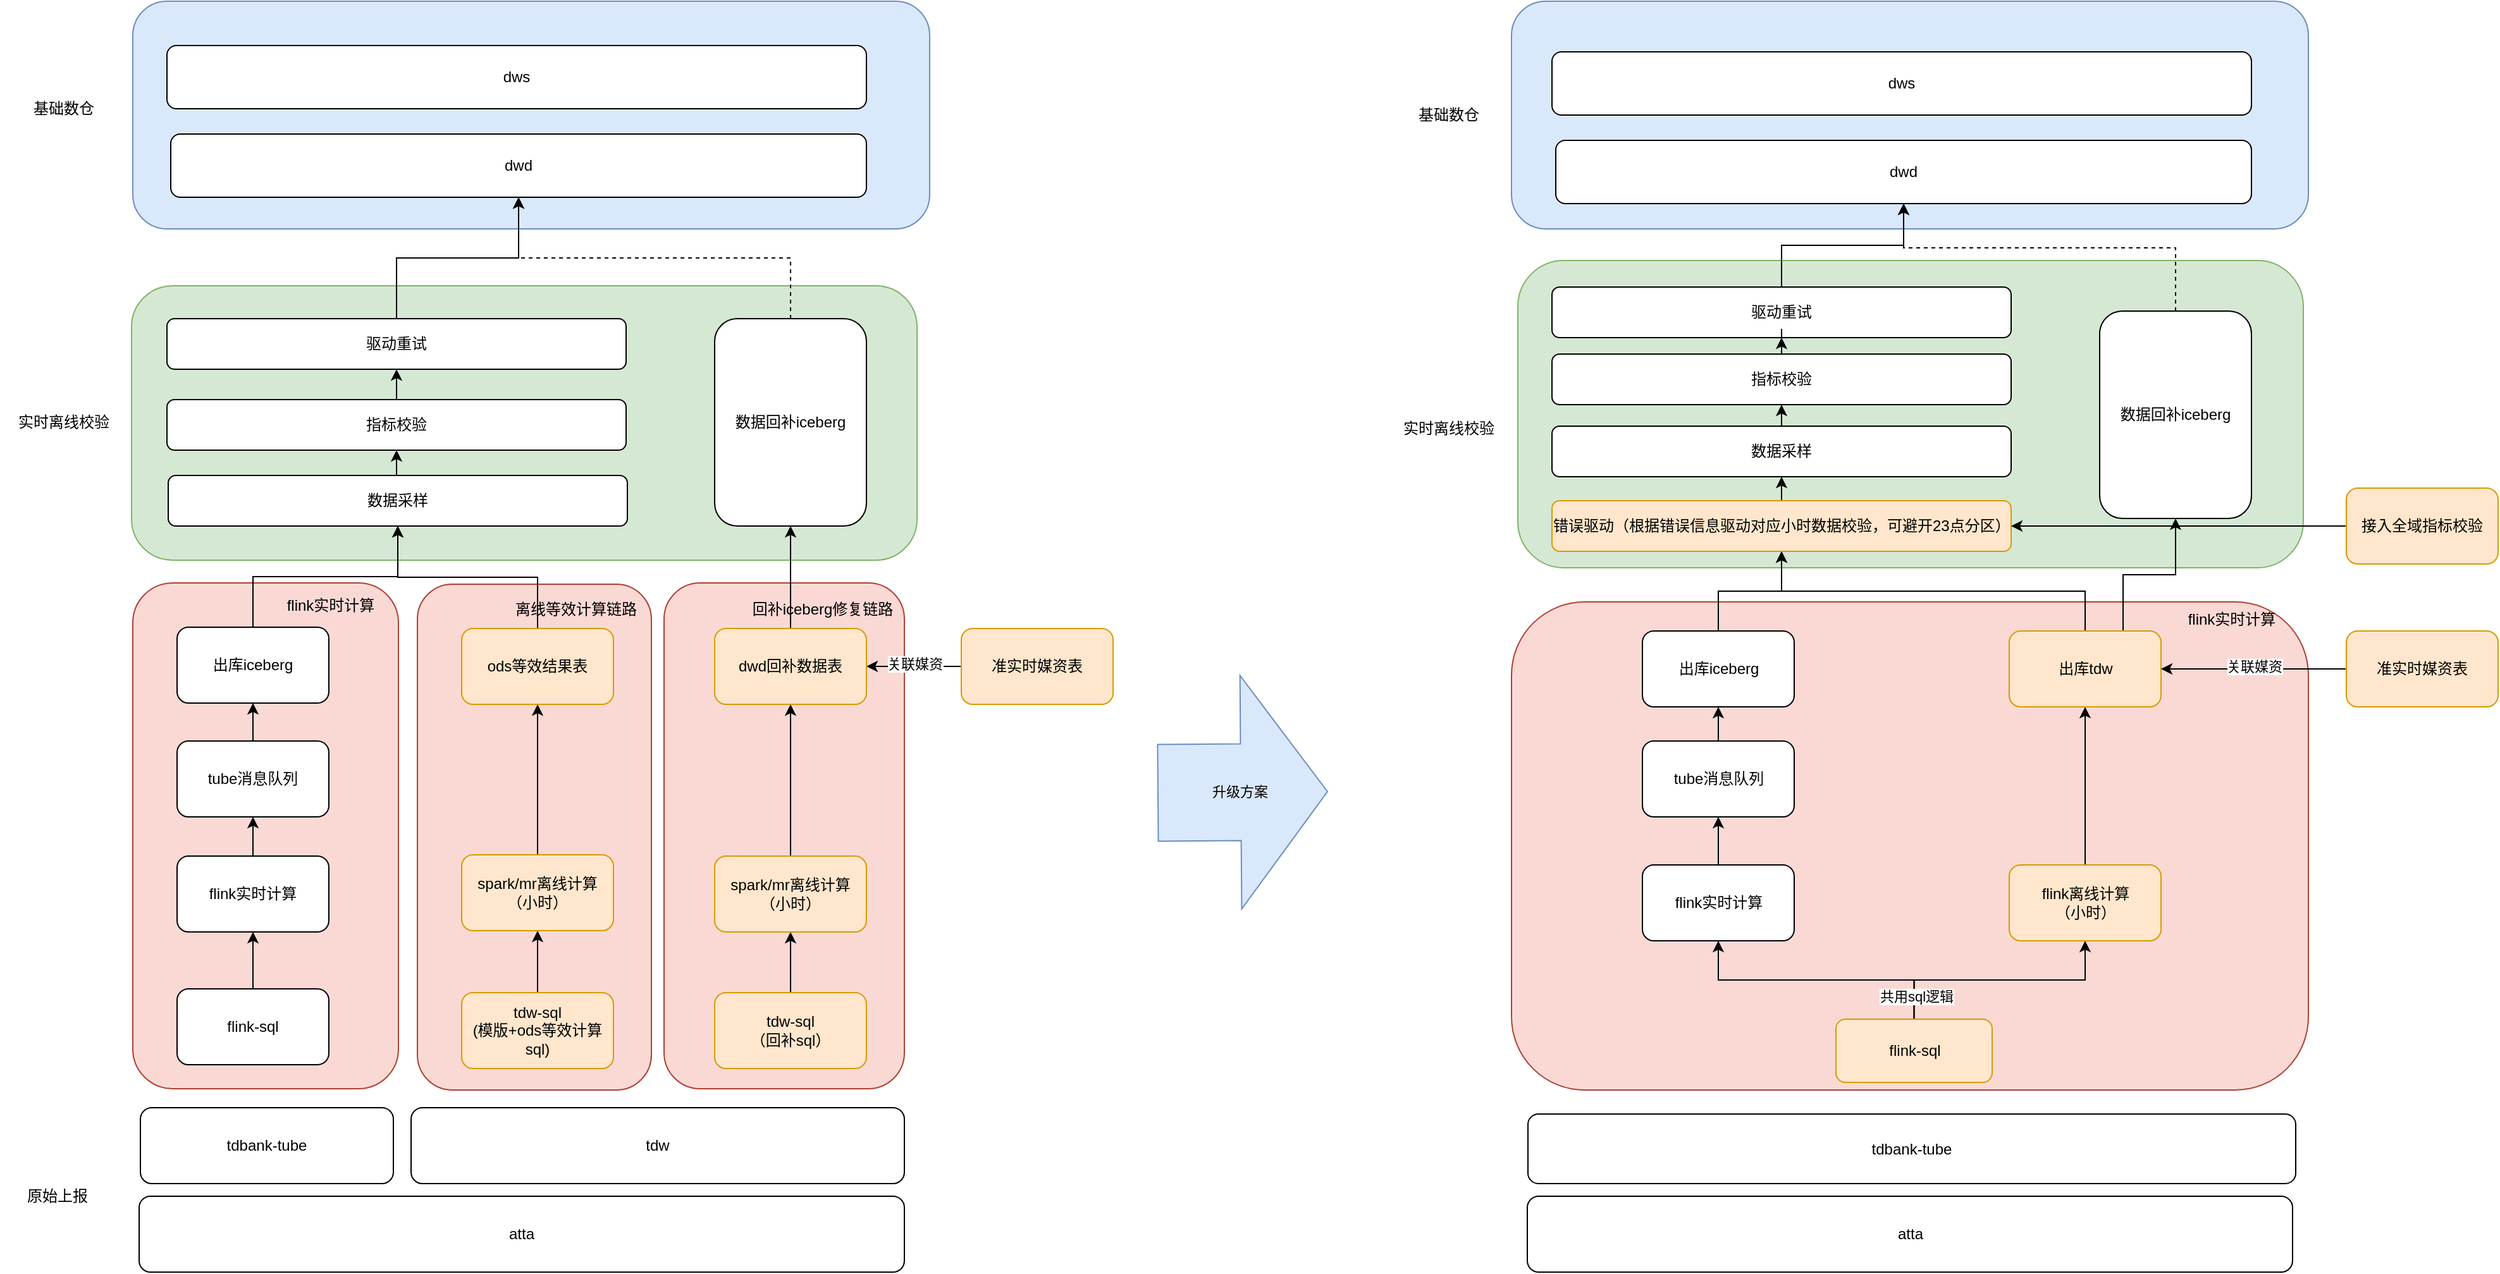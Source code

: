 <mxfile version="22.1.16" type="github" pages="3">
  <diagram name="方案升级" id="pXarTRrzwP3LyzhYJySG">
    <mxGraphModel dx="1242" dy="1887" grid="1" gridSize="10" guides="1" tooltips="1" connect="1" arrows="1" fold="1" page="1" pageScale="1" pageWidth="827" pageHeight="1169" background="none" math="0" shadow="0">
      <root>
        <mxCell id="0" />
        <mxCell id="1" parent="0" />
        <mxCell id="-rANnS6DfrM6vPlSwOWh-137" value="" style="rounded=1;whiteSpace=wrap;html=1;fillColor=#d5e8d4;strokeColor=#82b366;" parent="1" vertex="1">
          <mxGeometry x="1235" y="-40" width="621" height="243" as="geometry" />
        </mxCell>
        <mxCell id="-rANnS6DfrM6vPlSwOWh-160" value="" style="rounded=1;whiteSpace=wrap;html=1;fillColor=#fad9d5;strokeColor=#ae4132;" parent="1" vertex="1">
          <mxGeometry x="1230" y="230" width="630" height="386" as="geometry" />
        </mxCell>
        <mxCell id="-rANnS6DfrM6vPlSwOWh-71" value="" style="rounded=1;whiteSpace=wrap;html=1;fillColor=#fad9d5;strokeColor=#ae4132;" parent="1" vertex="1">
          <mxGeometry x="560" y="215" width="190" height="400" as="geometry" />
        </mxCell>
        <mxCell id="-rANnS6DfrM6vPlSwOWh-39" value="" style="rounded=1;whiteSpace=wrap;html=1;fillColor=#d5e8d4;strokeColor=#82b366;" parent="1" vertex="1">
          <mxGeometry x="139" y="-20" width="621" height="217" as="geometry" />
        </mxCell>
        <mxCell id="-rANnS6DfrM6vPlSwOWh-59" value="" style="rounded=1;whiteSpace=wrap;html=1;fillColor=#dae8fc;strokeColor=#6c8ebf;" parent="1" vertex="1">
          <mxGeometry x="140" y="-245" width="630" height="180" as="geometry" />
        </mxCell>
        <mxCell id="-rANnS6DfrM6vPlSwOWh-51" value="" style="rounded=1;whiteSpace=wrap;html=1;fillColor=#fad9d5;strokeColor=#ae4132;" parent="1" vertex="1">
          <mxGeometry x="140" y="215" width="210" height="400" as="geometry" />
        </mxCell>
        <mxCell id="-rANnS6DfrM6vPlSwOWh-19" style="edgeStyle=orthogonalEdgeStyle;rounded=0;orthogonalLoop=1;jettySize=auto;html=1;exitX=0.5;exitY=0;exitDx=0;exitDy=0;entryX=0.5;entryY=1;entryDx=0;entryDy=0;" parent="1" source="-rANnS6DfrM6vPlSwOWh-1" target="-rANnS6DfrM6vPlSwOWh-2" edge="1">
          <mxGeometry relative="1" as="geometry" />
        </mxCell>
        <mxCell id="-rANnS6DfrM6vPlSwOWh-20" style="edgeStyle=orthogonalEdgeStyle;rounded=0;orthogonalLoop=1;jettySize=auto;html=1;exitX=0.5;exitY=0;exitDx=0;exitDy=0;entryX=0.5;entryY=1;entryDx=0;entryDy=0;" parent="1" source="-rANnS6DfrM6vPlSwOWh-1" target="-rANnS6DfrM6vPlSwOWh-4" edge="1">
          <mxGeometry relative="1" as="geometry" />
        </mxCell>
        <mxCell id="-rANnS6DfrM6vPlSwOWh-23" value="共用sql逻辑" style="edgeLabel;html=1;align=center;verticalAlign=middle;resizable=0;points=[];" parent="-rANnS6DfrM6vPlSwOWh-20" vertex="1" connectable="0">
          <mxGeometry x="-0.818" y="-1" relative="1" as="geometry">
            <mxPoint as="offset" />
          </mxGeometry>
        </mxCell>
        <mxCell id="-rANnS6DfrM6vPlSwOWh-1" value="flink-sql" style="rounded=1;whiteSpace=wrap;html=1;fillColor=#ffe6cc;strokeColor=#d79b00;" parent="1" vertex="1">
          <mxGeometry x="1486.5" y="560" width="123.5" height="50" as="geometry" />
        </mxCell>
        <mxCell id="-rANnS6DfrM6vPlSwOWh-7" value="" style="edgeStyle=orthogonalEdgeStyle;rounded=0;orthogonalLoop=1;jettySize=auto;html=1;" parent="1" source="-rANnS6DfrM6vPlSwOWh-2" target="-rANnS6DfrM6vPlSwOWh-5" edge="1">
          <mxGeometry relative="1" as="geometry" />
        </mxCell>
        <mxCell id="-rANnS6DfrM6vPlSwOWh-2" value="flink实时计算" style="rounded=1;whiteSpace=wrap;html=1;" parent="1" vertex="1">
          <mxGeometry x="1333.5" y="438" width="120" height="60" as="geometry" />
        </mxCell>
        <mxCell id="-rANnS6DfrM6vPlSwOWh-157" style="edgeStyle=orthogonalEdgeStyle;rounded=0;orthogonalLoop=1;jettySize=auto;html=1;exitX=0.5;exitY=0;exitDx=0;exitDy=0;entryX=0.5;entryY=1;entryDx=0;entryDy=0;" parent="1" source="-rANnS6DfrM6vPlSwOWh-3" target="-rANnS6DfrM6vPlSwOWh-141" edge="1">
          <mxGeometry relative="1" as="geometry" />
        </mxCell>
        <mxCell id="-rANnS6DfrM6vPlSwOWh-3" value="出库iceberg" style="rounded=1;whiteSpace=wrap;html=1;" parent="1" vertex="1">
          <mxGeometry x="1333.5" y="253" width="120" height="60" as="geometry" />
        </mxCell>
        <mxCell id="-rANnS6DfrM6vPlSwOWh-11" value="" style="edgeStyle=orthogonalEdgeStyle;rounded=0;orthogonalLoop=1;jettySize=auto;html=1;" parent="1" source="-rANnS6DfrM6vPlSwOWh-4" target="-rANnS6DfrM6vPlSwOWh-10" edge="1">
          <mxGeometry relative="1" as="geometry" />
        </mxCell>
        <mxCell id="-rANnS6DfrM6vPlSwOWh-4" value="flink离线计算&lt;br&gt;（小时）" style="rounded=1;whiteSpace=wrap;html=1;fillColor=#ffe6cc;strokeColor=#d79b00;" parent="1" vertex="1">
          <mxGeometry x="1623.5" y="438" width="120" height="60" as="geometry" />
        </mxCell>
        <mxCell id="-rANnS6DfrM6vPlSwOWh-8" value="" style="edgeStyle=orthogonalEdgeStyle;rounded=0;orthogonalLoop=1;jettySize=auto;html=1;" parent="1" source="-rANnS6DfrM6vPlSwOWh-5" target="-rANnS6DfrM6vPlSwOWh-3" edge="1">
          <mxGeometry relative="1" as="geometry" />
        </mxCell>
        <mxCell id="-rANnS6DfrM6vPlSwOWh-5" value="tube消息队列" style="rounded=1;whiteSpace=wrap;html=1;" parent="1" vertex="1">
          <mxGeometry x="1333.5" y="340" width="120" height="60" as="geometry" />
        </mxCell>
        <mxCell id="-rANnS6DfrM6vPlSwOWh-158" style="edgeStyle=orthogonalEdgeStyle;rounded=0;orthogonalLoop=1;jettySize=auto;html=1;exitX=0.5;exitY=0;exitDx=0;exitDy=0;entryX=0.5;entryY=1;entryDx=0;entryDy=0;" parent="1" source="-rANnS6DfrM6vPlSwOWh-10" target="-rANnS6DfrM6vPlSwOWh-141" edge="1">
          <mxGeometry relative="1" as="geometry" />
        </mxCell>
        <mxCell id="-rANnS6DfrM6vPlSwOWh-164" style="edgeStyle=orthogonalEdgeStyle;rounded=0;orthogonalLoop=1;jettySize=auto;html=1;exitX=0.75;exitY=0;exitDx=0;exitDy=0;entryX=0.5;entryY=1;entryDx=0;entryDy=0;" parent="1" source="-rANnS6DfrM6vPlSwOWh-10" target="-rANnS6DfrM6vPlSwOWh-145" edge="1">
          <mxGeometry relative="1" as="geometry" />
        </mxCell>
        <mxCell id="-rANnS6DfrM6vPlSwOWh-10" value="出库tdw" style="rounded=1;whiteSpace=wrap;html=1;fillColor=#ffe6cc;strokeColor=#d79b00;" parent="1" vertex="1">
          <mxGeometry x="1623.5" y="253" width="120" height="60" as="geometry" />
        </mxCell>
        <mxCell id="-rANnS6DfrM6vPlSwOWh-13" value="" style="edgeStyle=orthogonalEdgeStyle;rounded=0;orthogonalLoop=1;jettySize=auto;html=1;entryX=1;entryY=0.5;entryDx=0;entryDy=0;" parent="1" source="-rANnS6DfrM6vPlSwOWh-12" target="-rANnS6DfrM6vPlSwOWh-76" edge="1">
          <mxGeometry relative="1" as="geometry">
            <mxPoint x="720" y="281" as="targetPoint" />
          </mxGeometry>
        </mxCell>
        <mxCell id="-rANnS6DfrM6vPlSwOWh-14" value="关联媒资" style="edgeLabel;html=1;align=center;verticalAlign=middle;resizable=0;points=[];" parent="-rANnS6DfrM6vPlSwOWh-13" vertex="1" connectable="0">
          <mxGeometry y="-2" relative="1" as="geometry">
            <mxPoint as="offset" />
          </mxGeometry>
        </mxCell>
        <mxCell id="-rANnS6DfrM6vPlSwOWh-12" value="准实时媒资表" style="rounded=1;whiteSpace=wrap;html=1;fillColor=#ffe6cc;strokeColor=#d79b00;" parent="1" vertex="1">
          <mxGeometry x="795" y="251" width="120" height="60" as="geometry" />
        </mxCell>
        <mxCell id="-rANnS6DfrM6vPlSwOWh-24" style="edgeStyle=orthogonalEdgeStyle;rounded=0;orthogonalLoop=1;jettySize=auto;html=1;exitX=0.5;exitY=0;exitDx=0;exitDy=0;entryX=0.5;entryY=1;entryDx=0;entryDy=0;" parent="1" source="-rANnS6DfrM6vPlSwOWh-27" target="-rANnS6DfrM6vPlSwOWh-29" edge="1">
          <mxGeometry relative="1" as="geometry" />
        </mxCell>
        <mxCell id="-rANnS6DfrM6vPlSwOWh-27" value="flink-sql" style="rounded=1;whiteSpace=wrap;html=1;" parent="1" vertex="1">
          <mxGeometry x="175" y="536" width="120" height="60" as="geometry" />
        </mxCell>
        <mxCell id="-rANnS6DfrM6vPlSwOWh-28" value="" style="edgeStyle=orthogonalEdgeStyle;rounded=0;orthogonalLoop=1;jettySize=auto;html=1;" parent="1" source="-rANnS6DfrM6vPlSwOWh-29" target="-rANnS6DfrM6vPlSwOWh-34" edge="1">
          <mxGeometry relative="1" as="geometry" />
        </mxCell>
        <mxCell id="-rANnS6DfrM6vPlSwOWh-29" value="flink实时计算" style="rounded=1;whiteSpace=wrap;html=1;" parent="1" vertex="1">
          <mxGeometry x="175" y="431" width="120" height="60" as="geometry" />
        </mxCell>
        <mxCell id="-rANnS6DfrM6vPlSwOWh-67" style="edgeStyle=orthogonalEdgeStyle;rounded=0;orthogonalLoop=1;jettySize=auto;html=1;exitX=0.5;exitY=0;exitDx=0;exitDy=0;entryX=0.5;entryY=1;entryDx=0;entryDy=0;" parent="1" source="-rANnS6DfrM6vPlSwOWh-30" target="-rANnS6DfrM6vPlSwOWh-53" edge="1">
          <mxGeometry relative="1" as="geometry" />
        </mxCell>
        <mxCell id="-rANnS6DfrM6vPlSwOWh-30" value="出库iceberg" style="rounded=1;whiteSpace=wrap;html=1;" parent="1" vertex="1">
          <mxGeometry x="175" y="250" width="120" height="60" as="geometry" />
        </mxCell>
        <mxCell id="-rANnS6DfrM6vPlSwOWh-33" value="" style="edgeStyle=orthogonalEdgeStyle;rounded=0;orthogonalLoop=1;jettySize=auto;html=1;" parent="1" source="-rANnS6DfrM6vPlSwOWh-34" target="-rANnS6DfrM6vPlSwOWh-30" edge="1">
          <mxGeometry relative="1" as="geometry" />
        </mxCell>
        <mxCell id="-rANnS6DfrM6vPlSwOWh-34" value="tube消息队列" style="rounded=1;whiteSpace=wrap;html=1;" parent="1" vertex="1">
          <mxGeometry x="175" y="340" width="120" height="60" as="geometry" />
        </mxCell>
        <mxCell id="-rANnS6DfrM6vPlSwOWh-40" value="atta" style="rounded=1;whiteSpace=wrap;html=1;" parent="1" vertex="1">
          <mxGeometry x="145" y="700" width="605" height="60" as="geometry" />
        </mxCell>
        <mxCell id="-rANnS6DfrM6vPlSwOWh-41" value="tdbank-tube" style="rounded=1;whiteSpace=wrap;html=1;" parent="1" vertex="1">
          <mxGeometry x="146" y="630" width="200" height="60" as="geometry" />
        </mxCell>
        <mxCell id="-rANnS6DfrM6vPlSwOWh-42" value="tdw" style="rounded=1;whiteSpace=wrap;html=1;" parent="1" vertex="1">
          <mxGeometry x="360" y="630" width="390" height="60" as="geometry" />
        </mxCell>
        <mxCell id="-rANnS6DfrM6vPlSwOWh-43" value="" style="rounded=1;whiteSpace=wrap;html=1;fillColor=#fad9d5;strokeColor=#ae4132;" parent="1" vertex="1">
          <mxGeometry x="365" y="216" width="185" height="400" as="geometry" />
        </mxCell>
        <mxCell id="-rANnS6DfrM6vPlSwOWh-49" value="" style="edgeStyle=orthogonalEdgeStyle;rounded=0;orthogonalLoop=1;jettySize=auto;html=1;" parent="1" source="-rANnS6DfrM6vPlSwOWh-45" target="-rANnS6DfrM6vPlSwOWh-47" edge="1">
          <mxGeometry relative="1" as="geometry" />
        </mxCell>
        <mxCell id="-rANnS6DfrM6vPlSwOWh-45" value="tdw-sql&lt;br&gt;(模版+ods等效计算sql)" style="rounded=1;whiteSpace=wrap;html=1;fillColor=#ffe6cc;strokeColor=#d79b00;" parent="1" vertex="1">
          <mxGeometry x="400" y="539" width="120" height="60" as="geometry" />
        </mxCell>
        <mxCell id="-rANnS6DfrM6vPlSwOWh-46" value="离线等效计算链路" style="text;html=1;align=center;verticalAlign=middle;resizable=0;points=[];autosize=1;strokeColor=none;fillColor=none;" parent="1" vertex="1">
          <mxGeometry x="430" y="221" width="120" height="30" as="geometry" />
        </mxCell>
        <mxCell id="-rANnS6DfrM6vPlSwOWh-50" style="edgeStyle=orthogonalEdgeStyle;rounded=0;orthogonalLoop=1;jettySize=auto;html=1;exitX=0.5;exitY=0;exitDx=0;exitDy=0;entryX=0.5;entryY=1;entryDx=0;entryDy=0;" parent="1" source="-rANnS6DfrM6vPlSwOWh-47" target="-rANnS6DfrM6vPlSwOWh-48" edge="1">
          <mxGeometry relative="1" as="geometry" />
        </mxCell>
        <mxCell id="-rANnS6DfrM6vPlSwOWh-47" value="spark/mr离线计算（小时）" style="rounded=1;whiteSpace=wrap;html=1;fillColor=#ffe6cc;strokeColor=#d79b00;" parent="1" vertex="1">
          <mxGeometry x="400" y="430" width="120" height="60" as="geometry" />
        </mxCell>
        <mxCell id="-rANnS6DfrM6vPlSwOWh-68" style="edgeStyle=orthogonalEdgeStyle;rounded=0;orthogonalLoop=1;jettySize=auto;html=1;exitX=0.5;exitY=0;exitDx=0;exitDy=0;entryX=0.5;entryY=1;entryDx=0;entryDy=0;" parent="1" source="-rANnS6DfrM6vPlSwOWh-48" target="-rANnS6DfrM6vPlSwOWh-53" edge="1">
          <mxGeometry relative="1" as="geometry" />
        </mxCell>
        <mxCell id="-rANnS6DfrM6vPlSwOWh-48" value="ods等效结果表" style="rounded=1;whiteSpace=wrap;html=1;fillColor=#ffe6cc;strokeColor=#d79b00;" parent="1" vertex="1">
          <mxGeometry x="400" y="251" width="120" height="60" as="geometry" />
        </mxCell>
        <mxCell id="-rANnS6DfrM6vPlSwOWh-52" value="实时离线校验" style="text;html=1;align=center;verticalAlign=middle;resizable=0;points=[];autosize=1;strokeColor=none;fillColor=none;" parent="1" vertex="1">
          <mxGeometry x="35" y="73" width="100" height="30" as="geometry" />
        </mxCell>
        <mxCell id="-rANnS6DfrM6vPlSwOWh-69" style="edgeStyle=orthogonalEdgeStyle;rounded=0;orthogonalLoop=1;jettySize=auto;html=1;exitX=0.5;exitY=0;exitDx=0;exitDy=0;entryX=0.5;entryY=1;entryDx=0;entryDy=0;" parent="1" source="-rANnS6DfrM6vPlSwOWh-53" target="-rANnS6DfrM6vPlSwOWh-66" edge="1">
          <mxGeometry relative="1" as="geometry" />
        </mxCell>
        <mxCell id="-rANnS6DfrM6vPlSwOWh-53" value="数据采样" style="rounded=1;whiteSpace=wrap;html=1;" parent="1" vertex="1">
          <mxGeometry x="168" y="130" width="363" height="40" as="geometry" />
        </mxCell>
        <mxCell id="-rANnS6DfrM6vPlSwOWh-80" style="edgeStyle=orthogonalEdgeStyle;rounded=0;orthogonalLoop=1;jettySize=auto;html=1;exitX=0.5;exitY=0;exitDx=0;exitDy=0;entryX=0.5;entryY=1;entryDx=0;entryDy=0;" parent="1" source="-rANnS6DfrM6vPlSwOWh-54" target="-rANnS6DfrM6vPlSwOWh-57" edge="1">
          <mxGeometry relative="1" as="geometry" />
        </mxCell>
        <mxCell id="-rANnS6DfrM6vPlSwOWh-54" value="驱动重试" style="rounded=1;whiteSpace=wrap;html=1;" parent="1" vertex="1">
          <mxGeometry x="167" y="6" width="363" height="40" as="geometry" />
        </mxCell>
        <mxCell id="-rANnS6DfrM6vPlSwOWh-81" style="edgeStyle=orthogonalEdgeStyle;rounded=0;orthogonalLoop=1;jettySize=auto;html=1;exitX=0.5;exitY=0;exitDx=0;exitDy=0;entryX=0.5;entryY=1;entryDx=0;entryDy=0;dashed=1;" parent="1" source="-rANnS6DfrM6vPlSwOWh-55" target="-rANnS6DfrM6vPlSwOWh-57" edge="1">
          <mxGeometry relative="1" as="geometry" />
        </mxCell>
        <mxCell id="-rANnS6DfrM6vPlSwOWh-55" value="数据回补iceberg" style="rounded=1;whiteSpace=wrap;html=1;" parent="1" vertex="1">
          <mxGeometry x="600" y="6" width="120" height="164" as="geometry" />
        </mxCell>
        <mxCell id="-rANnS6DfrM6vPlSwOWh-56" value="flink实时计算" style="text;html=1;align=center;verticalAlign=middle;resizable=0;points=[];autosize=1;strokeColor=none;fillColor=none;" parent="1" vertex="1">
          <mxGeometry x="251" y="218" width="90" height="30" as="geometry" />
        </mxCell>
        <mxCell id="-rANnS6DfrM6vPlSwOWh-57" value="dwd" style="rounded=1;whiteSpace=wrap;html=1;" parent="1" vertex="1">
          <mxGeometry x="170" y="-140" width="550" height="50" as="geometry" />
        </mxCell>
        <mxCell id="-rANnS6DfrM6vPlSwOWh-58" value="dws" style="rounded=1;whiteSpace=wrap;html=1;" parent="1" vertex="1">
          <mxGeometry x="167" y="-210" width="553" height="50" as="geometry" />
        </mxCell>
        <mxCell id="-rANnS6DfrM6vPlSwOWh-60" value="基础数仓" style="text;html=1;align=center;verticalAlign=middle;resizable=0;points=[];autosize=1;strokeColor=none;fillColor=none;" parent="1" vertex="1">
          <mxGeometry x="50" y="-175" width="70" height="30" as="geometry" />
        </mxCell>
        <mxCell id="-rANnS6DfrM6vPlSwOWh-70" value="" style="edgeStyle=orthogonalEdgeStyle;rounded=0;orthogonalLoop=1;jettySize=auto;html=1;" parent="1" source="-rANnS6DfrM6vPlSwOWh-66" target="-rANnS6DfrM6vPlSwOWh-54" edge="1">
          <mxGeometry relative="1" as="geometry" />
        </mxCell>
        <mxCell id="-rANnS6DfrM6vPlSwOWh-66" value="指标校验" style="rounded=1;whiteSpace=wrap;html=1;" parent="1" vertex="1">
          <mxGeometry x="167" y="70" width="363" height="40" as="geometry" />
        </mxCell>
        <mxCell id="-rANnS6DfrM6vPlSwOWh-72" value="回补iceberg修复链路" style="text;html=1;align=center;verticalAlign=middle;resizable=0;points=[];autosize=1;strokeColor=none;fillColor=none;" parent="1" vertex="1">
          <mxGeometry x="620" y="221" width="130" height="30" as="geometry" />
        </mxCell>
        <mxCell id="-rANnS6DfrM6vPlSwOWh-75" value="" style="edgeStyle=orthogonalEdgeStyle;rounded=0;orthogonalLoop=1;jettySize=auto;html=1;" parent="1" source="-rANnS6DfrM6vPlSwOWh-73" target="-rANnS6DfrM6vPlSwOWh-74" edge="1">
          <mxGeometry relative="1" as="geometry" />
        </mxCell>
        <mxCell id="-rANnS6DfrM6vPlSwOWh-73" value="tdw-sql&lt;br&gt;（回补sql）" style="rounded=1;whiteSpace=wrap;html=1;fillColor=#ffe6cc;strokeColor=#d79b00;" parent="1" vertex="1">
          <mxGeometry x="600" y="539" width="120" height="60" as="geometry" />
        </mxCell>
        <mxCell id="-rANnS6DfrM6vPlSwOWh-77" style="edgeStyle=orthogonalEdgeStyle;rounded=0;orthogonalLoop=1;jettySize=auto;html=1;exitX=0.5;exitY=0;exitDx=0;exitDy=0;entryX=0.5;entryY=1;entryDx=0;entryDy=0;" parent="1" source="-rANnS6DfrM6vPlSwOWh-74" target="-rANnS6DfrM6vPlSwOWh-76" edge="1">
          <mxGeometry relative="1" as="geometry" />
        </mxCell>
        <mxCell id="-rANnS6DfrM6vPlSwOWh-74" value="spark/mr离线计算（小时）" style="rounded=1;whiteSpace=wrap;html=1;fillColor=#ffe6cc;strokeColor=#d79b00;" parent="1" vertex="1">
          <mxGeometry x="600" y="431" width="120" height="60" as="geometry" />
        </mxCell>
        <mxCell id="-rANnS6DfrM6vPlSwOWh-79" style="edgeStyle=orthogonalEdgeStyle;rounded=0;orthogonalLoop=1;jettySize=auto;html=1;exitX=0.5;exitY=0;exitDx=0;exitDy=0;entryX=0.5;entryY=1;entryDx=0;entryDy=0;" parent="1" source="-rANnS6DfrM6vPlSwOWh-76" target="-rANnS6DfrM6vPlSwOWh-55" edge="1">
          <mxGeometry relative="1" as="geometry" />
        </mxCell>
        <mxCell id="-rANnS6DfrM6vPlSwOWh-76" value="dwd回补数据表" style="rounded=1;whiteSpace=wrap;html=1;fillColor=#ffe6cc;strokeColor=#d79b00;" parent="1" vertex="1">
          <mxGeometry x="600" y="251" width="120" height="60" as="geometry" />
        </mxCell>
        <mxCell id="-rANnS6DfrM6vPlSwOWh-138" value="" style="rounded=1;whiteSpace=wrap;html=1;fillColor=#dae8fc;strokeColor=#6c8ebf;" parent="1" vertex="1">
          <mxGeometry x="1230" y="-245" width="630" height="180" as="geometry" />
        </mxCell>
        <mxCell id="-rANnS6DfrM6vPlSwOWh-139" value="实时离线校验" style="text;html=1;align=center;verticalAlign=middle;resizable=0;points=[];autosize=1;strokeColor=none;fillColor=none;" parent="1" vertex="1">
          <mxGeometry x="1130" y="78" width="100" height="30" as="geometry" />
        </mxCell>
        <mxCell id="-rANnS6DfrM6vPlSwOWh-170" style="edgeStyle=orthogonalEdgeStyle;rounded=0;orthogonalLoop=1;jettySize=auto;html=1;exitX=0.5;exitY=0;exitDx=0;exitDy=0;entryX=0.5;entryY=1;entryDx=0;entryDy=0;" parent="1" source="-rANnS6DfrM6vPlSwOWh-141" target="-rANnS6DfrM6vPlSwOWh-169" edge="1">
          <mxGeometry relative="1" as="geometry" />
        </mxCell>
        <mxCell id="-rANnS6DfrM6vPlSwOWh-141" value="错误驱动（根据错误信息驱动对应小时数据校验，可避开23点分区）" style="rounded=1;whiteSpace=wrap;html=1;fillColor=#ffe6cc;strokeColor=#d79b00;" parent="1" vertex="1">
          <mxGeometry x="1262" y="150" width="363" height="40" as="geometry" />
        </mxCell>
        <mxCell id="-rANnS6DfrM6vPlSwOWh-142" style="edgeStyle=orthogonalEdgeStyle;rounded=0;orthogonalLoop=1;jettySize=auto;html=1;exitX=0.5;exitY=0;exitDx=0;exitDy=0;entryX=0.5;entryY=1;entryDx=0;entryDy=0;" parent="1" source="-rANnS6DfrM6vPlSwOWh-143" target="-rANnS6DfrM6vPlSwOWh-146" edge="1">
          <mxGeometry relative="1" as="geometry" />
        </mxCell>
        <mxCell id="-rANnS6DfrM6vPlSwOWh-143" value="驱动重试" style="rounded=1;whiteSpace=wrap;html=1;" parent="1" vertex="1">
          <mxGeometry x="1262" y="-19" width="363" height="40" as="geometry" />
        </mxCell>
        <mxCell id="-rANnS6DfrM6vPlSwOWh-144" style="edgeStyle=orthogonalEdgeStyle;rounded=0;orthogonalLoop=1;jettySize=auto;html=1;exitX=0.5;exitY=0;exitDx=0;exitDy=0;entryX=0.5;entryY=1;entryDx=0;entryDy=0;dashed=1;" parent="1" source="-rANnS6DfrM6vPlSwOWh-145" target="-rANnS6DfrM6vPlSwOWh-146" edge="1">
          <mxGeometry relative="1" as="geometry">
            <Array as="points">
              <mxPoint x="1755" y="-50" />
              <mxPoint x="1540" y="-50" />
            </Array>
          </mxGeometry>
        </mxCell>
        <mxCell id="-rANnS6DfrM6vPlSwOWh-145" value="数据回补iceberg" style="rounded=1;whiteSpace=wrap;html=1;" parent="1" vertex="1">
          <mxGeometry x="1695" width="120" height="164" as="geometry" />
        </mxCell>
        <mxCell id="-rANnS6DfrM6vPlSwOWh-146" value="dwd" style="rounded=1;whiteSpace=wrap;html=1;" parent="1" vertex="1">
          <mxGeometry x="1265" y="-135" width="550" height="50" as="geometry" />
        </mxCell>
        <mxCell id="-rANnS6DfrM6vPlSwOWh-147" value="dws" style="rounded=1;whiteSpace=wrap;html=1;" parent="1" vertex="1">
          <mxGeometry x="1262" y="-205" width="553" height="50" as="geometry" />
        </mxCell>
        <mxCell id="-rANnS6DfrM6vPlSwOWh-148" value="基础数仓" style="text;html=1;align=center;verticalAlign=middle;resizable=0;points=[];autosize=1;strokeColor=none;fillColor=none;" parent="1" vertex="1">
          <mxGeometry x="1145" y="-170" width="70" height="30" as="geometry" />
        </mxCell>
        <mxCell id="-rANnS6DfrM6vPlSwOWh-149" value="" style="edgeStyle=orthogonalEdgeStyle;rounded=0;orthogonalLoop=1;jettySize=auto;html=1;" parent="1" source="-rANnS6DfrM6vPlSwOWh-150" target="-rANnS6DfrM6vPlSwOWh-143" edge="1">
          <mxGeometry relative="1" as="geometry" />
        </mxCell>
        <mxCell id="-rANnS6DfrM6vPlSwOWh-150" value="指标校验" style="rounded=1;whiteSpace=wrap;html=1;" parent="1" vertex="1">
          <mxGeometry x="1262" y="34" width="363" height="40" as="geometry" />
        </mxCell>
        <mxCell id="-rANnS6DfrM6vPlSwOWh-151" value="atta" style="rounded=1;whiteSpace=wrap;html=1;" parent="1" vertex="1">
          <mxGeometry x="1242.5" y="700" width="605" height="60" as="geometry" />
        </mxCell>
        <mxCell id="-rANnS6DfrM6vPlSwOWh-152" value="tdbank-tube" style="rounded=1;whiteSpace=wrap;html=1;" parent="1" vertex="1">
          <mxGeometry x="1243" y="635" width="607" height="55" as="geometry" />
        </mxCell>
        <mxCell id="-rANnS6DfrM6vPlSwOWh-154" value="" style="edgeStyle=orthogonalEdgeStyle;rounded=0;orthogonalLoop=1;jettySize=auto;html=1;entryX=1;entryY=0.5;entryDx=0;entryDy=0;" parent="1" source="-rANnS6DfrM6vPlSwOWh-156" target="-rANnS6DfrM6vPlSwOWh-10" edge="1">
          <mxGeometry relative="1" as="geometry">
            <mxPoint x="1750" y="270" as="targetPoint" />
          </mxGeometry>
        </mxCell>
        <mxCell id="-rANnS6DfrM6vPlSwOWh-155" value="关联媒资" style="edgeLabel;html=1;align=center;verticalAlign=middle;resizable=0;points=[];" parent="-rANnS6DfrM6vPlSwOWh-154" vertex="1" connectable="0">
          <mxGeometry y="-2" relative="1" as="geometry">
            <mxPoint as="offset" />
          </mxGeometry>
        </mxCell>
        <mxCell id="-rANnS6DfrM6vPlSwOWh-156" value="准实时媒资表" style="rounded=1;whiteSpace=wrap;html=1;fillColor=#ffe6cc;strokeColor=#d79b00;" parent="1" vertex="1">
          <mxGeometry x="1890" y="253" width="120" height="60" as="geometry" />
        </mxCell>
        <mxCell id="-rANnS6DfrM6vPlSwOWh-161" value="flink实时计算" style="text;html=1;align=center;verticalAlign=middle;resizable=0;points=[];autosize=1;strokeColor=none;fillColor=none;" parent="1" vertex="1">
          <mxGeometry x="1754" y="229" width="90" height="30" as="geometry" />
        </mxCell>
        <mxCell id="-rANnS6DfrM6vPlSwOWh-165" value="" style="shape=flexArrow;endArrow=classic;html=1;rounded=0;endWidth=107.059;endSize=22.494;width=76.471;fillColor=#dae8fc;strokeColor=#6c8ebf;" parent="1" edge="1">
          <mxGeometry width="50" height="50" relative="1" as="geometry">
            <mxPoint x="950" y="381" as="sourcePoint" />
            <mxPoint x="1085" y="380" as="targetPoint" />
          </mxGeometry>
        </mxCell>
        <mxCell id="-rANnS6DfrM6vPlSwOWh-166" value="升级方案" style="edgeLabel;html=1;align=center;verticalAlign=middle;resizable=0;points=[];labelBackgroundColor=none;" parent="-rANnS6DfrM6vPlSwOWh-165" vertex="1" connectable="0">
          <mxGeometry x="-0.048" y="1" relative="1" as="geometry">
            <mxPoint as="offset" />
          </mxGeometry>
        </mxCell>
        <mxCell id="-rANnS6DfrM6vPlSwOWh-171" style="edgeStyle=orthogonalEdgeStyle;rounded=0;orthogonalLoop=1;jettySize=auto;html=1;exitX=0.5;exitY=0;exitDx=0;exitDy=0;entryX=0.5;entryY=1;entryDx=0;entryDy=0;" parent="1" source="-rANnS6DfrM6vPlSwOWh-169" target="-rANnS6DfrM6vPlSwOWh-150" edge="1">
          <mxGeometry relative="1" as="geometry" />
        </mxCell>
        <mxCell id="-rANnS6DfrM6vPlSwOWh-169" value="数据采样" style="rounded=1;whiteSpace=wrap;html=1;" parent="1" vertex="1">
          <mxGeometry x="1262" y="91" width="363" height="40" as="geometry" />
        </mxCell>
        <mxCell id="-rANnS6DfrM6vPlSwOWh-173" value="" style="edgeStyle=orthogonalEdgeStyle;rounded=0;orthogonalLoop=1;jettySize=auto;html=1;" parent="1" source="-rANnS6DfrM6vPlSwOWh-172" target="-rANnS6DfrM6vPlSwOWh-141" edge="1">
          <mxGeometry relative="1" as="geometry" />
        </mxCell>
        <mxCell id="-rANnS6DfrM6vPlSwOWh-172" value="接入全域指标校验" style="rounded=1;whiteSpace=wrap;html=1;fillColor=#ffe6cc;strokeColor=#d79b00;" parent="1" vertex="1">
          <mxGeometry x="1890" y="140" width="120" height="60" as="geometry" />
        </mxCell>
        <mxCell id="YAHoRvjIMVmMO15BOyjn-1" value="原始上报" style="text;html=1;align=center;verticalAlign=middle;resizable=0;points=[];autosize=1;strokeColor=none;fillColor=none;labelBackgroundColor=none;" parent="1" vertex="1">
          <mxGeometry x="45" y="685" width="70" height="30" as="geometry" />
        </mxCell>
      </root>
    </mxGraphModel>
  </diagram>
  <diagram id="SosgYyhgt4MG7UGle0PZ" name="方案设计">
    <mxGraphModel dx="1242" dy="1887" grid="1" gridSize="10" guides="1" tooltips="1" connect="1" arrows="1" fold="1" page="1" pageScale="1" pageWidth="827" pageHeight="1169" math="0" shadow="0">
      <root>
        <mxCell id="0" />
        <mxCell id="1" parent="0" />
        <mxCell id="fWXa-KvSaz-WQMokIyqP-65" value="" style="rounded=1;whiteSpace=wrap;html=1;labelBackgroundColor=none;" parent="1" vertex="1">
          <mxGeometry x="1495" y="-75" width="621" height="273" as="geometry" />
        </mxCell>
        <mxCell id="H9oILr8u2R683juiZrDn-1" value="" style="rounded=1;whiteSpace=wrap;html=1;labelBackgroundColor=none;fillColor=#f8cecc;strokeColor=#b85450;" parent="1" vertex="1">
          <mxGeometry x="855" y="215" width="190" height="400" as="geometry" />
        </mxCell>
        <mxCell id="H9oILr8u2R683juiZrDn-2" value="" style="rounded=1;whiteSpace=wrap;html=1;labelBackgroundColor=none;" parent="1" vertex="1">
          <mxGeometry x="434" y="-60" width="621" height="257" as="geometry" />
        </mxCell>
        <mxCell id="H9oILr8u2R683juiZrDn-3" value="" style="rounded=1;whiteSpace=wrap;html=1;labelBackgroundColor=none;fillColor=#f8cecc;strokeColor=#b85450;" parent="1" vertex="1">
          <mxGeometry x="435" y="215" width="210" height="400" as="geometry" />
        </mxCell>
        <mxCell id="H9oILr8u2R683juiZrDn-4" value="" style="edgeStyle=orthogonalEdgeStyle;rounded=0;orthogonalLoop=1;jettySize=auto;html=1;entryX=1;entryY=0.5;entryDx=0;entryDy=0;labelBackgroundColor=none;fontColor=default;" parent="1" source="H9oILr8u2R683juiZrDn-6" target="H9oILr8u2R683juiZrDn-40" edge="1">
          <mxGeometry relative="1" as="geometry">
            <mxPoint x="1015" y="281" as="targetPoint" />
          </mxGeometry>
        </mxCell>
        <mxCell id="H9oILr8u2R683juiZrDn-5" value="关联媒资" style="edgeLabel;html=1;align=center;verticalAlign=middle;resizable=0;points=[];labelBackgroundColor=none;" parent="H9oILr8u2R683juiZrDn-4" vertex="1" connectable="0">
          <mxGeometry y="-2" relative="1" as="geometry">
            <mxPoint as="offset" />
          </mxGeometry>
        </mxCell>
        <mxCell id="H9oILr8u2R683juiZrDn-6" value="准实时媒资表" style="rounded=1;whiteSpace=wrap;html=1;labelBackgroundColor=none;fillColor=#ffe6cc;strokeColor=#d79b00;" parent="1" vertex="1">
          <mxGeometry x="1090" y="251" width="120" height="60" as="geometry" />
        </mxCell>
        <mxCell id="H9oILr8u2R683juiZrDn-7" style="edgeStyle=orthogonalEdgeStyle;rounded=0;orthogonalLoop=1;jettySize=auto;html=1;exitX=0.5;exitY=0;exitDx=0;exitDy=0;entryX=0.5;entryY=1;entryDx=0;entryDy=0;labelBackgroundColor=none;fontColor=default;" parent="1" source="H9oILr8u2R683juiZrDn-8" target="H9oILr8u2R683juiZrDn-10" edge="1">
          <mxGeometry relative="1" as="geometry" />
        </mxCell>
        <mxCell id="H9oILr8u2R683juiZrDn-8" value="flink-sql/sql(in jar)" style="rounded=1;whiteSpace=wrap;html=1;labelBackgroundColor=none;fillColor=#ffe6cc;strokeColor=#d79b00;" parent="1" vertex="1">
          <mxGeometry x="470" y="536" width="120" height="60" as="geometry" />
        </mxCell>
        <mxCell id="fWXa-KvSaz-WQMokIyqP-64" style="edgeStyle=orthogonalEdgeStyle;rounded=0;orthogonalLoop=1;jettySize=auto;html=1;exitX=0.5;exitY=0;exitDx=0;exitDy=0;" parent="1" source="H9oILr8u2R683juiZrDn-10" target="H9oILr8u2R683juiZrDn-12" edge="1">
          <mxGeometry relative="1" as="geometry" />
        </mxCell>
        <mxCell id="H9oILr8u2R683juiZrDn-10" value="flink实时计算" style="rounded=1;whiteSpace=wrap;html=1;labelBackgroundColor=none;fillColor=#ffe6cc;strokeColor=#d79b00;" parent="1" vertex="1">
          <mxGeometry x="470" y="431" width="120" height="60" as="geometry" />
        </mxCell>
        <mxCell id="H9oILr8u2R683juiZrDn-11" style="edgeStyle=orthogonalEdgeStyle;rounded=0;orthogonalLoop=1;jettySize=auto;html=1;exitX=0.5;exitY=0;exitDx=0;exitDy=0;entryX=0.5;entryY=1;entryDx=0;entryDy=0;labelBackgroundColor=none;fontColor=default;" parent="1" source="H9oILr8u2R683juiZrDn-12" target="H9oILr8u2R683juiZrDn-28" edge="1">
          <mxGeometry relative="1" as="geometry" />
        </mxCell>
        <mxCell id="H9oILr8u2R683juiZrDn-12" value="出库iceberg" style="rounded=1;whiteSpace=wrap;html=1;labelBackgroundColor=none;fillColor=#ffe6cc;strokeColor=#d79b00;" parent="1" vertex="1">
          <mxGeometry x="470" y="250" width="120" height="60" as="geometry" />
        </mxCell>
        <mxCell id="H9oILr8u2R683juiZrDn-15" value="atta" style="rounded=1;whiteSpace=wrap;html=1;labelBackgroundColor=none;" parent="1" vertex="1">
          <mxGeometry x="440" y="700" width="605" height="60" as="geometry" />
        </mxCell>
        <mxCell id="H9oILr8u2R683juiZrDn-16" value="tdbank-tube" style="rounded=1;whiteSpace=wrap;html=1;labelBackgroundColor=none;" parent="1" vertex="1">
          <mxGeometry x="441" y="630" width="200" height="60" as="geometry" />
        </mxCell>
        <mxCell id="H9oILr8u2R683juiZrDn-17" value="tdw" style="rounded=1;whiteSpace=wrap;html=1;labelBackgroundColor=none;" parent="1" vertex="1">
          <mxGeometry x="655" y="630" width="390" height="60" as="geometry" />
        </mxCell>
        <mxCell id="H9oILr8u2R683juiZrDn-18" value="" style="rounded=1;whiteSpace=wrap;html=1;labelBackgroundColor=none;fillColor=#f8cecc;strokeColor=#b85450;" parent="1" vertex="1">
          <mxGeometry x="660" y="216" width="185" height="400" as="geometry" />
        </mxCell>
        <mxCell id="H9oILr8u2R683juiZrDn-19" value="" style="edgeStyle=orthogonalEdgeStyle;rounded=0;orthogonalLoop=1;jettySize=auto;html=1;labelBackgroundColor=none;fontColor=default;" parent="1" source="H9oILr8u2R683juiZrDn-20" target="H9oILr8u2R683juiZrDn-23" edge="1">
          <mxGeometry relative="1" as="geometry" />
        </mxCell>
        <mxCell id="H9oILr8u2R683juiZrDn-20" value="tdw-sql&lt;br&gt;(模版+ods等效计算sql)" style="rounded=1;whiteSpace=wrap;html=1;labelBackgroundColor=none;fillColor=#ffe6cc;strokeColor=#d79b00;" parent="1" vertex="1">
          <mxGeometry x="695" y="539" width="120" height="60" as="geometry" />
        </mxCell>
        <mxCell id="H9oILr8u2R683juiZrDn-21" value="离线等效计算链路" style="text;html=1;align=center;verticalAlign=middle;resizable=0;points=[];autosize=1;strokeColor=none;fillColor=none;labelBackgroundColor=none;" parent="1" vertex="1">
          <mxGeometry x="725" y="221" width="120" height="30" as="geometry" />
        </mxCell>
        <mxCell id="H9oILr8u2R683juiZrDn-22" style="edgeStyle=orthogonalEdgeStyle;rounded=0;orthogonalLoop=1;jettySize=auto;html=1;exitX=0.5;exitY=0;exitDx=0;exitDy=0;entryX=0.5;entryY=1;entryDx=0;entryDy=0;labelBackgroundColor=none;fontColor=default;" parent="1" source="H9oILr8u2R683juiZrDn-23" target="H9oILr8u2R683juiZrDn-25" edge="1">
          <mxGeometry relative="1" as="geometry" />
        </mxCell>
        <mxCell id="H9oILr8u2R683juiZrDn-23" value="spark/mr离线计算（小时）" style="rounded=1;whiteSpace=wrap;html=1;labelBackgroundColor=none;fillColor=#ffe6cc;strokeColor=#d79b00;" parent="1" vertex="1">
          <mxGeometry x="695" y="430" width="120" height="60" as="geometry" />
        </mxCell>
        <mxCell id="H9oILr8u2R683juiZrDn-24" style="edgeStyle=orthogonalEdgeStyle;rounded=0;orthogonalLoop=1;jettySize=auto;html=1;exitX=0.5;exitY=0;exitDx=0;exitDy=0;entryX=0.5;entryY=1;entryDx=0;entryDy=0;labelBackgroundColor=none;fontColor=default;" parent="1" source="H9oILr8u2R683juiZrDn-25" target="H9oILr8u2R683juiZrDn-28" edge="1">
          <mxGeometry relative="1" as="geometry" />
        </mxCell>
        <mxCell id="H9oILr8u2R683juiZrDn-25" value="ods等效结果表" style="rounded=1;whiteSpace=wrap;html=1;labelBackgroundColor=none;fillColor=#ffe6cc;strokeColor=#d79b00;" parent="1" vertex="1">
          <mxGeometry x="695" y="251" width="120" height="60" as="geometry" />
        </mxCell>
        <mxCell id="H9oILr8u2R683juiZrDn-26" value="实时离线校验" style="text;html=1;align=center;verticalAlign=middle;resizable=0;points=[];autosize=1;strokeColor=none;fillColor=none;labelBackgroundColor=none;" parent="1" vertex="1">
          <mxGeometry x="330" y="73" width="100" height="30" as="geometry" />
        </mxCell>
        <mxCell id="H9oILr8u2R683juiZrDn-27" style="edgeStyle=orthogonalEdgeStyle;rounded=0;orthogonalLoop=1;jettySize=auto;html=1;exitX=0.5;exitY=0;exitDx=0;exitDy=0;entryX=0.5;entryY=1;entryDx=0;entryDy=0;labelBackgroundColor=none;fontColor=default;" parent="1" source="H9oILr8u2R683juiZrDn-28" target="H9oILr8u2R683juiZrDn-33" edge="1">
          <mxGeometry relative="1" as="geometry" />
        </mxCell>
        <mxCell id="H9oILr8u2R683juiZrDn-28" value="数据采样" style="rounded=1;whiteSpace=wrap;html=1;labelBackgroundColor=none;" parent="1" vertex="1">
          <mxGeometry x="463" y="96" width="363" height="40" as="geometry" />
        </mxCell>
        <mxCell id="H9oILr8u2R683juiZrDn-29" value="驱动重试" style="rounded=1;whiteSpace=wrap;html=1;labelBackgroundColor=none;" parent="1" vertex="1">
          <mxGeometry x="462" y="-28" width="363" height="40" as="geometry" />
        </mxCell>
        <mxCell id="H9oILr8u2R683juiZrDn-30" value="数据回补iceberg" style="rounded=1;whiteSpace=wrap;html=1;labelBackgroundColor=none;" parent="1" vertex="1">
          <mxGeometry x="895" y="-23" width="120" height="164" as="geometry" />
        </mxCell>
        <mxCell id="H9oILr8u2R683juiZrDn-31" value="flink实时计算" style="text;html=1;align=center;verticalAlign=middle;resizable=0;points=[];autosize=1;strokeColor=none;fillColor=none;labelBackgroundColor=none;" parent="1" vertex="1">
          <mxGeometry x="546" y="218" width="90" height="30" as="geometry" />
        </mxCell>
        <mxCell id="H9oILr8u2R683juiZrDn-32" value="" style="edgeStyle=orthogonalEdgeStyle;rounded=0;orthogonalLoop=1;jettySize=auto;html=1;labelBackgroundColor=none;fontColor=default;" parent="1" source="H9oILr8u2R683juiZrDn-33" target="H9oILr8u2R683juiZrDn-29" edge="1">
          <mxGeometry relative="1" as="geometry" />
        </mxCell>
        <mxCell id="H9oILr8u2R683juiZrDn-33" value="指标校验" style="rounded=1;whiteSpace=wrap;html=1;labelBackgroundColor=none;" parent="1" vertex="1">
          <mxGeometry x="462" y="36" width="363" height="40" as="geometry" />
        </mxCell>
        <mxCell id="H9oILr8u2R683juiZrDn-34" value="回补iceberg修复链路" style="text;html=1;align=center;verticalAlign=middle;resizable=0;points=[];autosize=1;strokeColor=none;fillColor=none;labelBackgroundColor=none;" parent="1" vertex="1">
          <mxGeometry x="915" y="221" width="130" height="30" as="geometry" />
        </mxCell>
        <mxCell id="H9oILr8u2R683juiZrDn-35" value="" style="edgeStyle=orthogonalEdgeStyle;rounded=0;orthogonalLoop=1;jettySize=auto;html=1;labelBackgroundColor=none;fontColor=default;" parent="1" source="H9oILr8u2R683juiZrDn-36" target="H9oILr8u2R683juiZrDn-38" edge="1">
          <mxGeometry relative="1" as="geometry" />
        </mxCell>
        <mxCell id="H9oILr8u2R683juiZrDn-36" value="tdw-sql&lt;br&gt;（回补sql）" style="rounded=1;whiteSpace=wrap;html=1;labelBackgroundColor=none;fillColor=#ffe6cc;strokeColor=#d79b00;" parent="1" vertex="1">
          <mxGeometry x="895" y="539" width="120" height="60" as="geometry" />
        </mxCell>
        <mxCell id="H9oILr8u2R683juiZrDn-37" style="edgeStyle=orthogonalEdgeStyle;rounded=0;orthogonalLoop=1;jettySize=auto;html=1;exitX=0.5;exitY=0;exitDx=0;exitDy=0;entryX=0.5;entryY=1;entryDx=0;entryDy=0;labelBackgroundColor=none;fontColor=default;" parent="1" source="H9oILr8u2R683juiZrDn-38" target="H9oILr8u2R683juiZrDn-40" edge="1">
          <mxGeometry relative="1" as="geometry" />
        </mxCell>
        <mxCell id="H9oILr8u2R683juiZrDn-38" value="spark/mr离线计算（小时）" style="rounded=1;whiteSpace=wrap;html=1;labelBackgroundColor=none;fillColor=#ffe6cc;strokeColor=#d79b00;" parent="1" vertex="1">
          <mxGeometry x="895" y="431" width="120" height="60" as="geometry" />
        </mxCell>
        <mxCell id="H9oILr8u2R683juiZrDn-39" style="edgeStyle=orthogonalEdgeStyle;rounded=0;orthogonalLoop=1;jettySize=auto;html=1;exitX=0.5;exitY=0;exitDx=0;exitDy=0;entryX=0.5;entryY=1;entryDx=0;entryDy=0;labelBackgroundColor=none;fontColor=default;" parent="1" source="H9oILr8u2R683juiZrDn-40" target="H9oILr8u2R683juiZrDn-30" edge="1">
          <mxGeometry relative="1" as="geometry" />
        </mxCell>
        <mxCell id="H9oILr8u2R683juiZrDn-40" value="dwd回补数据表" style="rounded=1;whiteSpace=wrap;html=1;labelBackgroundColor=none;fillColor=#ffe6cc;strokeColor=#d79b00;" parent="1" vertex="1">
          <mxGeometry x="895" y="251" width="120" height="60" as="geometry" />
        </mxCell>
        <mxCell id="H9oILr8u2R683juiZrDn-53" value="atta" style="rounded=1;whiteSpace=wrap;html=1;labelBackgroundColor=none;" parent="1" vertex="1">
          <mxGeometry x="1500" y="700" width="605" height="60" as="geometry" />
        </mxCell>
        <mxCell id="H9oILr8u2R683juiZrDn-54" value="tdbank-tube" style="rounded=1;whiteSpace=wrap;html=1;labelBackgroundColor=none;" parent="1" vertex="1">
          <mxGeometry x="1501" y="630" width="200" height="60" as="geometry" />
        </mxCell>
        <mxCell id="H9oILr8u2R683juiZrDn-55" value="tdw" style="rounded=1;whiteSpace=wrap;html=1;labelBackgroundColor=none;" parent="1" vertex="1">
          <mxGeometry x="1715" y="630" width="390" height="60" as="geometry" />
        </mxCell>
        <mxCell id="fWXa-KvSaz-WQMokIyqP-36" value="" style="rounded=1;whiteSpace=wrap;html=1;labelBackgroundColor=none;fillColor=#f8cecc;strokeColor=#b85450;" parent="1" vertex="1">
          <mxGeometry x="1725" y="216" width="380" height="400" as="geometry" />
        </mxCell>
        <mxCell id="fWXa-KvSaz-WQMokIyqP-37" value="" style="rounded=1;whiteSpace=wrap;html=1;labelBackgroundColor=none;fillColor=#f8cecc;strokeColor=#b85450;" parent="1" vertex="1">
          <mxGeometry x="1495" y="216" width="210" height="400" as="geometry" />
        </mxCell>
        <mxCell id="fWXa-KvSaz-WQMokIyqP-38" value="" style="edgeStyle=orthogonalEdgeStyle;rounded=0;orthogonalLoop=1;jettySize=auto;html=1;entryX=1;entryY=0.5;entryDx=0;entryDy=0;labelBackgroundColor=none;fontColor=default;" parent="1" source="fWXa-KvSaz-WQMokIyqP-40" target="fWXa-KvSaz-WQMokIyqP-61" edge="1">
          <mxGeometry relative="1" as="geometry">
            <mxPoint x="2075" y="282" as="targetPoint" />
          </mxGeometry>
        </mxCell>
        <mxCell id="fWXa-KvSaz-WQMokIyqP-39" value="关联媒资" style="edgeLabel;html=1;align=center;verticalAlign=middle;resizable=0;points=[];labelBackgroundColor=none;" parent="fWXa-KvSaz-WQMokIyqP-38" vertex="1" connectable="0">
          <mxGeometry y="-2" relative="1" as="geometry">
            <mxPoint as="offset" />
          </mxGeometry>
        </mxCell>
        <mxCell id="fWXa-KvSaz-WQMokIyqP-40" value="准实时媒资表" style="rounded=1;whiteSpace=wrap;html=1;labelBackgroundColor=none;fillColor=#ffe6cc;strokeColor=#d79b00;" parent="1" vertex="1">
          <mxGeometry x="2150" y="255" width="120" height="60" as="geometry" />
        </mxCell>
        <mxCell id="fWXa-KvSaz-WQMokIyqP-41" style="edgeStyle=orthogonalEdgeStyle;rounded=0;orthogonalLoop=1;jettySize=auto;html=1;exitX=0.5;exitY=0;exitDx=0;exitDy=0;entryX=0.5;entryY=1;entryDx=0;entryDy=0;labelBackgroundColor=none;fontColor=default;" parent="1" source="fWXa-KvSaz-WQMokIyqP-42" target="fWXa-KvSaz-WQMokIyqP-44" edge="1">
          <mxGeometry relative="1" as="geometry" />
        </mxCell>
        <mxCell id="fWXa-KvSaz-WQMokIyqP-62" style="edgeStyle=orthogonalEdgeStyle;rounded=0;orthogonalLoop=1;jettySize=auto;html=1;exitX=0.5;exitY=0;exitDx=0;exitDy=0;labelBackgroundColor=none;fontColor=default;" parent="1" source="fWXa-KvSaz-WQMokIyqP-42" target="fWXa-KvSaz-WQMokIyqP-53" edge="1">
          <mxGeometry relative="1" as="geometry" />
        </mxCell>
        <mxCell id="fWXa-KvSaz-WQMokIyqP-42" value="flink-sql/sql(in jar)" style="rounded=1;whiteSpace=wrap;html=1;labelBackgroundColor=none;fillColor=#ffe6cc;strokeColor=#d79b00;" parent="1" vertex="1">
          <mxGeometry x="1530" y="537" width="455" height="60" as="geometry" />
        </mxCell>
        <mxCell id="fWXa-KvSaz-WQMokIyqP-77" style="edgeStyle=orthogonalEdgeStyle;rounded=0;orthogonalLoop=1;jettySize=auto;html=1;exitX=0.5;exitY=0;exitDx=0;exitDy=0;entryX=0.5;entryY=1;entryDx=0;entryDy=0;" parent="1" source="fWXa-KvSaz-WQMokIyqP-44" target="fWXa-KvSaz-WQMokIyqP-45" edge="1">
          <mxGeometry relative="1" as="geometry" />
        </mxCell>
        <mxCell id="fWXa-KvSaz-WQMokIyqP-44" value="flink实时计算" style="rounded=1;whiteSpace=wrap;html=1;labelBackgroundColor=none;fillColor=#ffe6cc;strokeColor=#d79b00;" parent="1" vertex="1">
          <mxGeometry x="1530" y="432" width="120" height="60" as="geometry" />
        </mxCell>
        <mxCell id="fWXa-KvSaz-WQMokIyqP-80" style="edgeStyle=orthogonalEdgeStyle;rounded=0;orthogonalLoop=1;jettySize=auto;html=1;exitX=0.5;exitY=0;exitDx=0;exitDy=0;" parent="1" source="fWXa-KvSaz-WQMokIyqP-45" target="fWXa-KvSaz-WQMokIyqP-68" edge="1">
          <mxGeometry relative="1" as="geometry">
            <Array as="points">
              <mxPoint x="1590" y="225" />
              <mxPoint x="1704" y="225" />
            </Array>
          </mxGeometry>
        </mxCell>
        <mxCell id="fWXa-KvSaz-WQMokIyqP-45" value="出库iceberg" style="rounded=1;whiteSpace=wrap;html=1;labelBackgroundColor=none;fillColor=#ffe6cc;strokeColor=#d79b00;" parent="1" vertex="1">
          <mxGeometry x="1530" y="251" width="120" height="60" as="geometry" />
        </mxCell>
        <mxCell id="fWXa-KvSaz-WQMokIyqP-63" style="edgeStyle=orthogonalEdgeStyle;rounded=0;orthogonalLoop=1;jettySize=auto;html=1;exitX=0.5;exitY=0;exitDx=0;exitDy=0;entryX=0.5;entryY=1;entryDx=0;entryDy=0;labelBackgroundColor=none;fontColor=default;" parent="1" source="fWXa-KvSaz-WQMokIyqP-53" target="fWXa-KvSaz-WQMokIyqP-61" edge="1">
          <mxGeometry relative="1" as="geometry" />
        </mxCell>
        <mxCell id="fWXa-KvSaz-WQMokIyqP-53" value="flink离线计算&lt;br style=&quot;border-color: var(--border-color);&quot;&gt;（小时）" style="rounded=1;whiteSpace=wrap;html=1;labelBackgroundColor=none;fillColor=#ffe6cc;strokeColor=#d79b00;" parent="1" vertex="1">
          <mxGeometry x="1755" y="431" width="310" height="60" as="geometry" />
        </mxCell>
        <mxCell id="fWXa-KvSaz-WQMokIyqP-55" value="flink实时计算" style="text;html=1;align=center;verticalAlign=middle;resizable=0;points=[];autosize=1;strokeColor=none;fillColor=none;labelBackgroundColor=none;" parent="1" vertex="1">
          <mxGeometry x="1615" y="220" width="90" height="30" as="geometry" />
        </mxCell>
        <mxCell id="fWXa-KvSaz-WQMokIyqP-56" value="回补iceberg修复链路/&lt;br&gt;离线等效计算链路" style="text;html=1;align=center;verticalAlign=middle;resizable=0;points=[];autosize=1;strokeColor=none;fillColor=none;labelBackgroundColor=none;" parent="1" vertex="1">
          <mxGeometry x="1970" y="217" width="140" height="40" as="geometry" />
        </mxCell>
        <mxCell id="fWXa-KvSaz-WQMokIyqP-82" style="edgeStyle=orthogonalEdgeStyle;rounded=0;orthogonalLoop=1;jettySize=auto;html=1;exitX=0.5;exitY=0;exitDx=0;exitDy=0;entryX=0.5;entryY=1;entryDx=0;entryDy=0;" parent="1" source="fWXa-KvSaz-WQMokIyqP-61" target="fWXa-KvSaz-WQMokIyqP-68" edge="1">
          <mxGeometry relative="1" as="geometry">
            <Array as="points">
              <mxPoint x="1910" y="225" />
              <mxPoint x="1704" y="225" />
            </Array>
          </mxGeometry>
        </mxCell>
        <mxCell id="fWXa-KvSaz-WQMokIyqP-83" style="edgeStyle=orthogonalEdgeStyle;rounded=0;orthogonalLoop=1;jettySize=auto;html=1;exitX=0.5;exitY=0;exitDx=0;exitDy=0;" parent="1" source="fWXa-KvSaz-WQMokIyqP-61" target="fWXa-KvSaz-WQMokIyqP-70" edge="1">
          <mxGeometry relative="1" as="geometry">
            <Array as="points">
              <mxPoint x="1910" y="225" />
              <mxPoint x="2015" y="225" />
            </Array>
          </mxGeometry>
        </mxCell>
        <mxCell id="fWXa-KvSaz-WQMokIyqP-61" value="出库tdw" style="rounded=1;whiteSpace=wrap;html=1;labelBackgroundColor=none;fillColor=#ffe6cc;strokeColor=#d79b00;" parent="1" vertex="1">
          <mxGeometry x="1765" y="256" width="290" height="60" as="geometry" />
        </mxCell>
        <mxCell id="fWXa-KvSaz-WQMokIyqP-66" value="实时离线校验" style="text;html=1;align=center;verticalAlign=middle;resizable=0;points=[];autosize=1;strokeColor=none;fillColor=none;labelBackgroundColor=none;" parent="1" vertex="1">
          <mxGeometry x="1390" y="73" width="100" height="30" as="geometry" />
        </mxCell>
        <mxCell id="pPUOIZQmfNTLPQZp7LIs-6" value="" style="edgeStyle=orthogonalEdgeStyle;rounded=0;orthogonalLoop=1;jettySize=auto;html=1;" parent="1" source="fWXa-KvSaz-WQMokIyqP-68" target="fWXa-KvSaz-WQMokIyqP-74" edge="1">
          <mxGeometry relative="1" as="geometry" />
        </mxCell>
        <mxCell id="fWXa-KvSaz-WQMokIyqP-68" value="错误驱动" style="rounded=1;whiteSpace=wrap;html=1;labelBackgroundColor=none;fillColor=#ffe6cc;strokeColor=#d79b00;" parent="1" vertex="1">
          <mxGeometry x="1522" y="145" width="363" height="40" as="geometry" />
        </mxCell>
        <mxCell id="fWXa-KvSaz-WQMokIyqP-69" value="驱动重试" style="rounded=1;whiteSpace=wrap;html=1;labelBackgroundColor=none;" parent="1" vertex="1">
          <mxGeometry x="1522" y="-55" width="363" height="40" as="geometry" />
        </mxCell>
        <mxCell id="fWXa-KvSaz-WQMokIyqP-70" value="数据回补iceberg" style="rounded=1;whiteSpace=wrap;html=1;labelBackgroundColor=none;" parent="1" vertex="1">
          <mxGeometry x="1955" y="-5" width="120" height="164" as="geometry" />
        </mxCell>
        <mxCell id="fWXa-KvSaz-WQMokIyqP-71" value="" style="edgeStyle=orthogonalEdgeStyle;rounded=0;orthogonalLoop=1;jettySize=auto;html=1;labelBackgroundColor=none;fontColor=default;" parent="1" source="fWXa-KvSaz-WQMokIyqP-72" target="fWXa-KvSaz-WQMokIyqP-69" edge="1">
          <mxGeometry relative="1" as="geometry" />
        </mxCell>
        <mxCell id="fWXa-KvSaz-WQMokIyqP-72" value="指标校验" style="rounded=1;whiteSpace=wrap;html=1;labelBackgroundColor=none;" parent="1" vertex="1">
          <mxGeometry x="1522" y="5" width="363" height="40" as="geometry" />
        </mxCell>
        <mxCell id="fWXa-KvSaz-WQMokIyqP-73" style="edgeStyle=orthogonalEdgeStyle;rounded=0;orthogonalLoop=1;jettySize=auto;html=1;exitX=0.5;exitY=0;exitDx=0;exitDy=0;entryX=0.5;entryY=1;entryDx=0;entryDy=0;labelBackgroundColor=none;fontColor=default;" parent="1" source="fWXa-KvSaz-WQMokIyqP-74" target="fWXa-KvSaz-WQMokIyqP-72" edge="1">
          <mxGeometry relative="1" as="geometry" />
        </mxCell>
        <mxCell id="fWXa-KvSaz-WQMokIyqP-74" value="数据采样" style="rounded=1;whiteSpace=wrap;html=1;labelBackgroundColor=none;" parent="1" vertex="1">
          <mxGeometry x="1522" y="68" width="363" height="40" as="geometry" />
        </mxCell>
        <mxCell id="fWXa-KvSaz-WQMokIyqP-75" value="" style="edgeStyle=orthogonalEdgeStyle;rounded=0;orthogonalLoop=1;jettySize=auto;html=1;labelBackgroundColor=none;fontColor=default;" parent="1" source="fWXa-KvSaz-WQMokIyqP-76" target="fWXa-KvSaz-WQMokIyqP-68" edge="1">
          <mxGeometry relative="1" as="geometry" />
        </mxCell>
        <mxCell id="fWXa-KvSaz-WQMokIyqP-76" value="接入实时指标校验" style="rounded=1;whiteSpace=wrap;html=1;labelBackgroundColor=none;fillColor=#ffe6cc;strokeColor=#d79b00;" parent="1" vertex="1">
          <mxGeometry x="2150" y="135" width="120" height="60" as="geometry" />
        </mxCell>
        <mxCell id="fWXa-KvSaz-WQMokIyqP-84" value="原始上报" style="text;html=1;align=center;verticalAlign=middle;resizable=0;points=[];autosize=1;strokeColor=none;fillColor=none;labelBackgroundColor=none;" parent="1" vertex="1">
          <mxGeometry x="340" y="685" width="70" height="30" as="geometry" />
        </mxCell>
        <mxCell id="fWXa-KvSaz-WQMokIyqP-86" value="原始上报" style="text;html=1;align=center;verticalAlign=middle;resizable=0;points=[];autosize=1;strokeColor=none;fillColor=none;labelBackgroundColor=none;" parent="1" vertex="1">
          <mxGeometry x="1405" y="690" width="70" height="30" as="geometry" />
        </mxCell>
        <mxCell id="yZf450utHZlKMJcBBaN6-1" value="" style="shape=flexArrow;endArrow=classic;html=1;rounded=0;endWidth=107.059;endSize=22.494;width=76.471;fillColor=#dae8fc;strokeColor=#6c8ebf;" parent="1" edge="1">
          <mxGeometry width="50" height="50" relative="1" as="geometry">
            <mxPoint x="1220" y="391" as="sourcePoint" />
            <mxPoint x="1355" y="390" as="targetPoint" />
          </mxGeometry>
        </mxCell>
        <mxCell id="yZf450utHZlKMJcBBaN6-2" value="升级方案" style="edgeLabel;html=1;align=center;verticalAlign=middle;resizable=0;points=[];labelBackgroundColor=none;" parent="yZf450utHZlKMJcBBaN6-1" vertex="1" connectable="0">
          <mxGeometry x="-0.048" y="1" relative="1" as="geometry">
            <mxPoint as="offset" />
          </mxGeometry>
        </mxCell>
        <mxCell id="yZf450utHZlKMJcBBaN6-3" value="3" style="ellipse;whiteSpace=wrap;html=1;aspect=fixed;fillColor=#e1d5e7;strokeColor=#9673a6;" parent="1" vertex="1">
          <mxGeometry x="1525" y="129" width="20" height="20" as="geometry" />
        </mxCell>
        <mxCell id="yZf450utHZlKMJcBBaN6-5" value="1" style="ellipse;whiteSpace=wrap;html=1;aspect=fixed;fillColor=#e1d5e7;strokeColor=#9673a6;" parent="1" vertex="1">
          <mxGeometry x="1685" y="530" width="20" height="20" as="geometry" />
        </mxCell>
        <mxCell id="pPUOIZQmfNTLPQZp7LIs-1" value="&lt;div style=&quot;font-size: medium; text-align: start;&quot; data-hash=&quot;3da8d54196e94052c6cb9573024c9aed&quot; data-version=&quot;3.0.0&quot;&gt;&lt;/div&gt;&lt;div style=&quot;font-size: medium; text-align: start;&quot;&gt;&lt;div class=&quot;document&quot;&gt;&lt;div class=&quot;section&quot;&gt;&lt;p style=&quot;line-height: 1.3px; margin-top: 3pt; margin-bottom: 3pt; text-indent: -16.8pt; margin-left: 16.8pt;&quot; class=&quot;paragraph text-align-type-left pap-line-1.3 pap-line-rule-auto&quot;&gt;统一SQL脚本&lt;/p&gt;&lt;/div&gt;&lt;/div&gt;&lt;/div&gt;" style="text;html=1;strokeColor=#9673a6;fillColor=#e1d5e7;align=center;verticalAlign=middle;whiteSpace=wrap;rounded=0;" parent="1" vertex="1">
          <mxGeometry x="1705" y="525" width="100" height="30" as="geometry" />
        </mxCell>
        <mxCell id="pPUOIZQmfNTLPQZp7LIs-3" value="&lt;div style=&quot;font-size: medium; text-align: start;&quot; data-hash=&quot;3da8d54196e94052c6cb9573024c9aed&quot; data-version=&quot;3.0.0&quot;&gt;&lt;/div&gt;&lt;div style=&quot;font-size: medium; text-align: start;&quot;&gt;&lt;div class=&quot;document&quot;&gt;&lt;div class=&quot;section&quot;&gt;&lt;p style=&quot;line-height: 1.3px; margin-top: 3pt; margin-bottom: 3pt; text-indent: -16.8pt; margin-left: 16.8pt;&quot; class=&quot;paragraph text-align-type-left pap-line-1.3 pap-line-rule-auto&quot;&gt;纳入错误驱动逻辑，检测时效提升至00:30&lt;/p&gt;&lt;div data-hash=&quot;11c46d7a8bb98861f61a69cce6682204&quot; data-version=&quot;3.0.0&quot;&gt;&lt;/div&gt;&lt;div&gt;&lt;div class=&quot;document&quot;&gt;&lt;div class=&quot;section&quot;&gt;&lt;p style=&quot;line-height: 1.3px; margin-top: 3pt; margin-bottom: 3pt; text-indent: -16.8pt; margin-left: 16.8pt;&quot; class=&quot;paragraph text-align-type-left pap-line-1.3 pap-line-rule-auto&quot;&gt;&lt;span lang=&quot;EN-US&quot;&gt;&lt;/span&gt;&lt;/p&gt;&lt;/div&gt;&lt;/div&gt;&lt;/div&gt;&lt;/div&gt;&lt;/div&gt;&lt;/div&gt;" style="text;html=1;strokeColor=#9673a6;fillColor=#e1d5e7;align=center;verticalAlign=middle;whiteSpace=wrap;rounded=0;" parent="1" vertex="1">
          <mxGeometry x="1545" y="125" width="305" height="30" as="geometry" />
        </mxCell>
        <mxCell id="pPUOIZQmfNTLPQZp7LIs-4" value="2" style="ellipse;whiteSpace=wrap;html=1;aspect=fixed;fillColor=#e1d5e7;strokeColor=#9673a6;" parent="1" vertex="1">
          <mxGeometry x="1765" y="370" width="20" height="20" as="geometry" />
        </mxCell>
        <mxCell id="pPUOIZQmfNTLPQZp7LIs-5" value="&lt;div style=&quot;font-size: medium; text-align: start;&quot; data-hash=&quot;3da8d54196e94052c6cb9573024c9aed&quot; data-version=&quot;3.0.0&quot;&gt;&lt;/div&gt;&lt;div style=&quot;font-size: medium; text-align: start;&quot;&gt;&lt;div class=&quot;document&quot;&gt;&lt;div class=&quot;section&quot;&gt;&lt;div data-hash=&quot;f502aae9affaf53fcf23c0d88bbd6fc6&quot; data-version=&quot;3.0.0&quot;&gt;&lt;/div&gt;&lt;div&gt;&lt;div class=&quot;document&quot;&gt;&lt;div class=&quot;section&quot;&gt;&lt;p style=&quot;line-height: 1.3px; margin-top: 3pt; margin-bottom: 3pt; text-indent: -16.8pt; margin-left: 16.8pt;&quot; class=&quot;paragraph text-align-type-left pap-line-1.3 pap-line-rule-auto&quot;&gt;自动化生成回补修复与离线等效计算脚本&lt;/p&gt;&lt;/div&gt;&lt;/div&gt;&lt;/div&gt;&lt;/div&gt;&lt;/div&gt;&lt;/div&gt;" style="text;html=1;strokeColor=#9673a6;fillColor=#e1d5e7;align=center;verticalAlign=middle;whiteSpace=wrap;rounded=0;" parent="1" vertex="1">
          <mxGeometry x="1785" y="365" width="300" height="30" as="geometry" />
        </mxCell>
        <mxCell id="eEHa1B5wgIOk3h9xz4Vg-1" value="" style="rounded=1;whiteSpace=wrap;html=1;labelBackgroundColor=none;sketch=1;curveFitting=1;jiggle=2;" parent="1" vertex="1">
          <mxGeometry x="2630" y="-120" width="610" height="390" as="geometry" />
        </mxCell>
        <mxCell id="eEHa1B5wgIOk3h9xz4Vg-4" value="错误驱动" style="text;html=1;align=center;verticalAlign=middle;resizable=0;points=[];autosize=1;strokeColor=none;fillColor=none;labelBackgroundColor=none;sketch=1;curveFitting=1;jiggle=2;" parent="1" vertex="1">
          <mxGeometry x="3130" y="-120" width="70" height="30" as="geometry" />
        </mxCell>
        <mxCell id="eEHa1B5wgIOk3h9xz4Vg-6" value="错误驱动判断" style="rhombus;whiteSpace=wrap;html=1;sketch=1;curveFitting=1;jiggle=2;" parent="1" vertex="1">
          <mxGeometry x="2780" y="-60" width="310" height="111" as="geometry" />
        </mxCell>
        <mxCell id="eEHa1B5wgIOk3h9xz4Vg-17" style="edgeStyle=orthogonalEdgeStyle;rounded=0;orthogonalLoop=1;jettySize=auto;html=1;exitX=0.5;exitY=0;exitDx=0;exitDy=0;entryX=0.5;entryY=1;entryDx=0;entryDy=0;sketch=1;curveFitting=1;jiggle=2;" parent="1" source="eEHa1B5wgIOk3h9xz4Vg-11" target="eEHa1B5wgIOk3h9xz4Vg-6" edge="1">
          <mxGeometry relative="1" as="geometry" />
        </mxCell>
        <mxCell id="eEHa1B5wgIOk3h9xz4Vg-19" style="edgeStyle=orthogonalEdgeStyle;rounded=0;orthogonalLoop=1;jettySize=auto;html=1;exitX=1;exitY=0.5;exitDx=0;exitDy=0;entryX=0;entryY=0.5;entryDx=0;entryDy=0;sketch=1;curveFitting=1;jiggle=2;" parent="1" source="eEHa1B5wgIOk3h9xz4Vg-11" target="eEHa1B5wgIOk3h9xz4Vg-14" edge="1">
          <mxGeometry relative="1" as="geometry" />
        </mxCell>
        <mxCell id="eEHa1B5wgIOk3h9xz4Vg-11" value="轮寻指标校验告警信息" style="rounded=1;whiteSpace=wrap;html=1;labelBackgroundColor=none;sketch=1;curveFitting=1;jiggle=2;" parent="1" vertex="1">
          <mxGeometry x="2970" y="133" width="250" height="60" as="geometry" />
        </mxCell>
        <mxCell id="eEHa1B5wgIOk3h9xz4Vg-15" style="edgeStyle=orthogonalEdgeStyle;rounded=0;orthogonalLoop=1;jettySize=auto;html=1;exitX=0.5;exitY=0;exitDx=0;exitDy=0;entryX=0.5;entryY=1;entryDx=0;entryDy=0;sketch=1;curveFitting=1;jiggle=2;" parent="1" source="eEHa1B5wgIOk3h9xz4Vg-12" target="eEHa1B5wgIOk3h9xz4Vg-6" edge="1">
          <mxGeometry relative="1" as="geometry" />
        </mxCell>
        <mxCell id="eEHa1B5wgIOk3h9xz4Vg-12" value="抽查小时分区&lt;br&gt;&lt;span style=&quot;border-color: var(--border-color); font-size: medium; text-align: left; text-indent: -16.8pt; background-color: initial;&quot;&gt;（02、10、14、20、22点等）&lt;/span&gt;" style="rounded=1;whiteSpace=wrap;html=1;labelBackgroundColor=none;sketch=1;curveFitting=1;jiggle=2;" parent="1" vertex="1">
          <mxGeometry x="2680" y="133" width="240" height="60" as="geometry" />
        </mxCell>
        <mxCell id="eEHa1B5wgIOk3h9xz4Vg-14" value="实时指标校验接口" style="rounded=1;whiteSpace=wrap;html=1;labelBackgroundColor=none;sketch=1;curveFitting=1;jiggle=2;" parent="1" vertex="1">
          <mxGeometry x="3308" y="133" width="120" height="60" as="geometry" />
        </mxCell>
        <mxCell id="eEHa1B5wgIOk3h9xz4Vg-21" value="&lt;div style=&quot;font-size: medium; text-align: start;&quot; data-hash=&quot;3da8d54196e94052c6cb9573024c9aed&quot; data-version=&quot;3.0.0&quot;&gt;&lt;/div&gt;&lt;div style=&quot;font-size: medium; text-align: start;&quot;&gt;&lt;div class=&quot;document&quot;&gt;&lt;div class=&quot;section&quot;&gt;&lt;p style=&quot;line-height: 1.3px; margin-top: 3pt; margin-bottom: 3pt; text-indent: -16.8pt; margin-left: 16.8pt;&quot; class=&quot;paragraph text-align-type-left pap-line-1.3 pap-line-rule-auto&quot;&gt;纳入错误驱动逻辑，检测时效提升至00:30&lt;/p&gt;&lt;div data-hash=&quot;11c46d7a8bb98861f61a69cce6682204&quot; data-version=&quot;3.0.0&quot;&gt;&lt;/div&gt;&lt;div&gt;&lt;div class=&quot;document&quot;&gt;&lt;div class=&quot;section&quot;&gt;&lt;p style=&quot;line-height: 1.3px; margin-top: 3pt; margin-bottom: 3pt; text-indent: -16.8pt; margin-left: 16.8pt;&quot; class=&quot;paragraph text-align-type-left pap-line-1.3 pap-line-rule-auto&quot;&gt;&lt;span lang=&quot;EN-US&quot;&gt;&lt;/span&gt;&lt;/p&gt;&lt;/div&gt;&lt;/div&gt;&lt;/div&gt;&lt;/div&gt;&lt;/div&gt;&lt;/div&gt;" style="text;html=1;align=center;verticalAlign=middle;whiteSpace=wrap;rounded=0;sketch=1;curveFitting=1;jiggle=2;" parent="1" vertex="1">
          <mxGeometry x="2785" y="290" width="305" height="30" as="geometry" />
        </mxCell>
        <mxCell id="eEHa1B5wgIOk3h9xz4Vg-23" value="" style="rounded=1;whiteSpace=wrap;html=1;labelBackgroundColor=none;sketch=1;curveFitting=1;jiggle=2;" parent="1" vertex="1">
          <mxGeometry x="2630" y="500" width="610" height="390" as="geometry" />
        </mxCell>
        <mxCell id="eEHa1B5wgIOk3h9xz4Vg-24" value="统一SQL脚本" style="text;html=1;align=center;verticalAlign=middle;resizable=0;points=[];autosize=1;strokeColor=none;fillColor=none;labelBackgroundColor=none;sketch=1;curveFitting=1;jiggle=2;" parent="1" vertex="1">
          <mxGeometry x="3125" y="516" width="100" height="30" as="geometry" />
        </mxCell>
      </root>
    </mxGraphModel>
  </diagram>
  <diagram id="glhAknmnohWpDmkbPbKz" name="流批一体框架">
    <mxGraphModel dx="1242" dy="1887" grid="1" gridSize="10" guides="1" tooltips="1" connect="1" arrows="1" fold="1" page="1" pageScale="1" pageWidth="827" pageHeight="1169" math="0" shadow="0">
      <root>
        <mxCell id="0" />
        <mxCell id="1" parent="0" />
        <mxCell id="4baG2Wbye7L7SrsXhAa6-2" value="" style="rounded=1;whiteSpace=wrap;html=1;" vertex="1" parent="1">
          <mxGeometry x="520" y="930" width="700" height="190" as="geometry" />
        </mxCell>
        <mxCell id="bFYfvTzymNUSSnE-Xit--13" value="" style="rounded=0;whiteSpace=wrap;html=1;fillColor=default;dashed=1;" parent="1" vertex="1">
          <mxGeometry x="350" width="1070" height="450" as="geometry" />
        </mxCell>
        <mxCell id="bFYfvTzymNUSSnE-Xit--16" value="" style="rounded=0;whiteSpace=wrap;html=1;dashed=1;fillColor=none;strokeColor=#3399FF;strokeWidth=2;" parent="1" vertex="1">
          <mxGeometry x="479" y="87.5" width="621" height="312.5" as="geometry" />
        </mxCell>
        <mxCell id="bFYfvTzymNUSSnE-Xit--8" value="" style="rounded=1;whiteSpace=wrap;html=1;" parent="1" vertex="1">
          <mxGeometry x="600" y="145" width="355" height="186.25" as="geometry" />
        </mxCell>
        <mxCell id="CwWMwgX_BO-OrxLcw5lP-60" value="" style="rounded=1;whiteSpace=wrap;html=1;fillColor=default;" parent="1" vertex="1">
          <mxGeometry x="1120" y="87.5" width="190" height="312.5" as="geometry" />
        </mxCell>
        <mxCell id="CwWMwgX_BO-OrxLcw5lP-1" value="配置模版" style="rounded=1;whiteSpace=wrap;html=1;fillColor=#dae8fc;strokeColor=#6c8ebf;" parent="1" vertex="1">
          <mxGeometry x="350" y="500" width="1070" height="30" as="geometry" />
        </mxCell>
        <mxCell id="CwWMwgX_BO-OrxLcw5lP-2" value="SQL生成器" style="rounded=1;whiteSpace=wrap;html=1;fillColor=#dae8fc;strokeColor=#6c8ebf;" parent="1" vertex="1">
          <mxGeometry x="350" y="460" width="1070" height="30" as="geometry" />
        </mxCell>
        <mxCell id="CwWMwgX_BO-OrxLcw5lP-3" value="元数据管理" style="rounded=1;whiteSpace=wrap;html=1;fillColor=#f5f5f5;fontColor=#333333;strokeColor=#666666;" parent="1" vertex="1">
          <mxGeometry x="350" y="410" width="1060" height="30" as="geometry" />
        </mxCell>
        <mxCell id="CwWMwgX_BO-OrxLcw5lP-4" value="" style="rounded=1;whiteSpace=wrap;html=1;" parent="1" vertex="1">
          <mxGeometry x="359" y="90" width="110" height="310" as="geometry" />
        </mxCell>
        <mxCell id="CwWMwgX_BO-OrxLcw5lP-5" value="kafka" style="rounded=1;whiteSpace=wrap;html=1;" parent="1" vertex="1">
          <mxGeometry x="366" y="155" width="96" height="30" as="geometry" />
        </mxCell>
        <mxCell id="CwWMwgX_BO-OrxLcw5lP-6" value="iceberg" style="rounded=1;whiteSpace=wrap;html=1;" parent="1" vertex="1">
          <mxGeometry x="366" y="205" width="96" height="30" as="geometry" />
        </mxCell>
        <mxCell id="CwWMwgX_BO-OrxLcw5lP-7" value="tdw" style="rounded=1;whiteSpace=wrap;html=1;" parent="1" vertex="1">
          <mxGeometry x="366" y="255" width="96" height="30" as="geometry" />
        </mxCell>
        <mxCell id="CwWMwgX_BO-OrxLcw5lP-8" value="tube" style="rounded=1;whiteSpace=wrap;html=1;" parent="1" vertex="1">
          <mxGeometry x="366" y="305" width="96" height="30" as="geometry" />
        </mxCell>
        <mxCell id="CwWMwgX_BO-OrxLcw5lP-9" value="" style="rounded=0;whiteSpace=wrap;html=1;" parent="1" vertex="1">
          <mxGeometry x="490" y="90" width="100" height="300" as="geometry" />
        </mxCell>
        <mxCell id="CwWMwgX_BO-OrxLcw5lP-10" value="&lt;b&gt;Flink-local&lt;/b&gt;" style="rounded=1;whiteSpace=wrap;html=1;fillColor=#dae8fc;strokeColor=#6c8ebf;" parent="1" vertex="1">
          <mxGeometry x="600" y="91" width="180" height="40" as="geometry" />
        </mxCell>
        <mxCell id="CwWMwgX_BO-OrxLcw5lP-11" value="" style="rounded=1;whiteSpace=wrap;html=1;" parent="1" vertex="1">
          <mxGeometry x="600" y="350" width="360" height="40" as="geometry" />
        </mxCell>
        <mxCell id="CwWMwgX_BO-OrxLcw5lP-13" value="数据接入" style="rounded=1;whiteSpace=wrap;html=1;fillColor=#f5f5f5;fontColor=#333333;strokeColor=#666666;" parent="1" vertex="1">
          <mxGeometry x="360" y="30" width="110" height="50" as="geometry" />
        </mxCell>
        <mxCell id="CwWMwgX_BO-OrxLcw5lP-14" value="数据处理" style="rounded=1;whiteSpace=wrap;html=1;fillColor=#f5f5f5;fontColor=#333333;strokeColor=#666666;" parent="1" vertex="1">
          <mxGeometry x="480" y="30" width="630" height="50" as="geometry" />
        </mxCell>
        <mxCell id="CwWMwgX_BO-OrxLcw5lP-15" value="数据应用" style="rounded=1;whiteSpace=wrap;html=1;fillColor=#f5f5f5;fontColor=#333333;strokeColor=#666666;" parent="1" vertex="1">
          <mxGeometry x="1120" y="30" width="290" height="50" as="geometry" />
        </mxCell>
        <mxCell id="CwWMwgX_BO-OrxLcw5lP-16" value="限流控速" style="rounded=1;whiteSpace=wrap;html=1;fillColor=#dae8fc;strokeColor=#6c8ebf;" parent="1" vertex="1">
          <mxGeometry x="610" y="367" width="96" height="20" as="geometry" />
        </mxCell>
        <mxCell id="CwWMwgX_BO-OrxLcw5lP-17" value="Left Interval Join" style="rounded=0;whiteSpace=wrap;html=1;fillColor=#dae8fc;strokeColor=#6c8ebf;" parent="1" vertex="1">
          <mxGeometry x="731" y="368" width="96" height="20" as="geometry" />
        </mxCell>
        <mxCell id="CwWMwgX_BO-OrxLcw5lP-18" value="全量窗口" style="rounded=1;whiteSpace=wrap;html=1;fillColor=#dae8fc;strokeColor=#6c8ebf;" parent="1" vertex="1">
          <mxGeometry x="840" y="367" width="96" height="20" as="geometry" />
        </mxCell>
        <mxCell id="CwWMwgX_BO-OrxLcw5lP-19" value="&lt;b&gt;common&lt;/b&gt;" style="text;html=1;strokeColor=none;fillColor=none;align=center;verticalAlign=middle;whiteSpace=wrap;rounded=1;" parent="1" vertex="1">
          <mxGeometry x="750" y="346" width="60" height="30" as="geometry" />
        </mxCell>
        <mxCell id="CwWMwgX_BO-OrxLcw5lP-20" value="Flink-core" style="rounded=1;whiteSpace=wrap;html=1;" parent="1" vertex="1">
          <mxGeometry x="790" y="91" width="170" height="40" as="geometry" />
        </mxCell>
        <mxCell id="CwWMwgX_BO-OrxLcw5lP-22" value="&lt;b&gt;core&lt;/b&gt;" style="text;html=1;strokeColor=none;fillColor=none;align=center;verticalAlign=middle;whiteSpace=wrap;rounded=0;" parent="1" vertex="1">
          <mxGeometry x="749" y="145" width="60" height="30" as="geometry" />
        </mxCell>
        <mxCell id="CwWMwgX_BO-OrxLcw5lP-26" value="" style="rounded=1;whiteSpace=wrap;html=1;dashed=1;fillColor=none;strokeColor=#FF0000;strokeWidth=2;" parent="1" vertex="1">
          <mxGeometry x="610" y="170" width="330" height="60" as="geometry" />
        </mxCell>
        <mxCell id="CwWMwgX_BO-OrxLcw5lP-23" value="SQL" style="rounded=1;whiteSpace=wrap;html=1;fillColor=#ffe6cc;strokeColor=#d79b00;" parent="1" vertex="1">
          <mxGeometry x="617" y="198.75" width="96" height="20" as="geometry" />
        </mxCell>
        <mxCell id="CwWMwgX_BO-OrxLcw5lP-24" value="异步io模版" style="rounded=1;whiteSpace=wrap;html=1;fillColor=#dae8fc;strokeColor=#6c8ebf;" parent="1" vertex="1">
          <mxGeometry x="729" y="198.75" width="96" height="20" as="geometry" />
        </mxCell>
        <mxCell id="CwWMwgX_BO-OrxLcw5lP-25" value="广播Join模版" style="rounded=1;whiteSpace=wrap;html=1;fillColor=#dae8fc;strokeColor=#6c8ebf;" parent="1" vertex="1">
          <mxGeometry x="837" y="198.75" width="96" height="20" as="geometry" />
        </mxCell>
        <mxCell id="CwWMwgX_BO-OrxLcw5lP-29" value="&lt;b&gt;&lt;font color=&quot;#ff0000&quot;&gt;SQL In Jar&lt;/font&gt;&lt;/b&gt;" style="text;html=1;strokeColor=none;fillColor=none;align=center;verticalAlign=middle;whiteSpace=wrap;rounded=0;" parent="1" vertex="1">
          <mxGeometry x="733.5" y="170" width="91" height="30" as="geometry" />
        </mxCell>
        <mxCell id="CwWMwgX_BO-OrxLcw5lP-30" value="Tenv" style="rounded=1;whiteSpace=wrap;html=1;fillColor=#dae8fc;strokeColor=#6c8ebf;" parent="1" vertex="1">
          <mxGeometry x="610" y="240" width="330" height="20" as="geometry" />
        </mxCell>
        <mxCell id="CwWMwgX_BO-OrxLcw5lP-31" value="UDF注册中心" style="rounded=1;whiteSpace=wrap;html=1;fillColor=#dae8fc;strokeColor=#6c8ebf;" parent="1" vertex="1">
          <mxGeometry x="670" y="265" width="270" height="25" as="geometry" />
        </mxCell>
        <mxCell id="CwWMwgX_BO-OrxLcw5lP-32" value="自定义UDF" style="rounded=1;whiteSpace=wrap;html=1;fillColor=#dae8fc;strokeColor=#6c8ebf;" parent="1" vertex="1">
          <mxGeometry x="850" y="300" width="91" height="20" as="geometry" />
        </mxCell>
        <mxCell id="CwWMwgX_BO-OrxLcw5lP-33" value="Oceanus UDF" style="rounded=1;whiteSpace=wrap;html=1;" parent="1" vertex="1">
          <mxGeometry x="760" y="300" width="81" height="20" as="geometry" />
        </mxCell>
        <mxCell id="CwWMwgX_BO-OrxLcw5lP-34" value="schema" style="rounded=1;whiteSpace=wrap;html=1;" parent="1" vertex="1">
          <mxGeometry x="610" y="265" width="50" height="60" as="geometry" />
        </mxCell>
        <mxCell id="CwWMwgX_BO-OrxLcw5lP-35" value="Build In UDF" style="rounded=1;whiteSpace=wrap;html=1;" parent="1" vertex="1">
          <mxGeometry x="670" y="300" width="80" height="20" as="geometry" />
        </mxCell>
        <mxCell id="CwWMwgX_BO-OrxLcw5lP-36" value="" style="rounded=1;whiteSpace=wrap;html=1;" parent="1" vertex="1">
          <mxGeometry x="980" y="90" width="110" height="300" as="geometry" />
        </mxCell>
        <mxCell id="CwWMwgX_BO-OrxLcw5lP-37" value="&lt;b&gt;source&lt;/b&gt;" style="text;html=1;strokeColor=none;fillColor=none;align=center;verticalAlign=middle;whiteSpace=wrap;rounded=0;" parent="1" vertex="1">
          <mxGeometry x="379" y="95" width="60" height="30" as="geometry" />
        </mxCell>
        <mxCell id="CwWMwgX_BO-OrxLcw5lP-38" value="&lt;b&gt;plugins&lt;/b&gt;" style="text;html=1;strokeColor=none;fillColor=none;align=center;verticalAlign=middle;whiteSpace=wrap;rounded=0;" parent="1" vertex="1">
          <mxGeometry x="505" y="95" width="60" height="30" as="geometry" />
        </mxCell>
        <mxCell id="CwWMwgX_BO-OrxLcw5lP-39" value="日志" style="rounded=1;whiteSpace=wrap;html=1;" parent="1" vertex="1">
          <mxGeometry x="500" y="155" width="83" height="30" as="geometry" />
        </mxCell>
        <mxCell id="CwWMwgX_BO-OrxLcw5lP-40" value="监控" style="rounded=1;whiteSpace=wrap;html=1;" parent="1" vertex="1">
          <mxGeometry x="500" y="210" width="83" height="30" as="geometry" />
        </mxCell>
        <mxCell id="CwWMwgX_BO-OrxLcw5lP-41" value="dirtydata" style="rounded=1;whiteSpace=wrap;html=1;" parent="1" vertex="1">
          <mxGeometry x="500" y="265" width="83" height="30" as="geometry" />
        </mxCell>
        <mxCell id="CwWMwgX_BO-OrxLcw5lP-42" value="&lt;b&gt;connectors&lt;/b&gt;" style="text;html=1;strokeColor=none;fillColor=none;align=center;verticalAlign=middle;whiteSpace=wrap;rounded=1;" parent="1" vertex="1">
          <mxGeometry x="1005" y="100" width="60" height="30" as="geometry" />
        </mxCell>
        <mxCell id="CwWMwgX_BO-OrxLcw5lP-43" value="iceberg" style="rounded=1;whiteSpace=wrap;html=1;" parent="1" vertex="1">
          <mxGeometry x="990" y="255" width="90" height="32.5" as="geometry" />
        </mxCell>
        <mxCell id="CwWMwgX_BO-OrxLcw5lP-44" value="tdw" style="rounded=1;whiteSpace=wrap;html=1;" parent="1" vertex="1">
          <mxGeometry x="990" y="155" width="90" height="30" as="geometry" />
        </mxCell>
        <mxCell id="CwWMwgX_BO-OrxLcw5lP-45" value="jdbc" style="rounded=1;whiteSpace=wrap;html=1;" parent="1" vertex="1">
          <mxGeometry x="990" y="207.5" width="90" height="32.5" as="geometry" />
        </mxCell>
        <mxCell id="CwWMwgX_BO-OrxLcw5lP-46" value="datagen" style="rounded=1;whiteSpace=wrap;html=1;" parent="1" vertex="1">
          <mxGeometry x="990" y="348.75" width="90" height="31.25" as="geometry" />
        </mxCell>
        <mxCell id="CwWMwgX_BO-OrxLcw5lP-49" value="&lt;b&gt;Flink Batch&lt;/b&gt;" style="rounded=1;whiteSpace=wrap;html=1;fillColor=#dae8fc;strokeColor=#6c8ebf;" parent="1" vertex="1">
          <mxGeometry x="1340" y="90" width="70" height="310" as="geometry" />
        </mxCell>
        <mxCell id="CwWMwgX_BO-OrxLcw5lP-50" value="OVAL" style="rounded=1;whiteSpace=wrap;html=1;" parent="1" vertex="1">
          <mxGeometry x="1130" y="130" width="170" height="52.5" as="geometry" />
        </mxCell>
        <mxCell id="CwWMwgX_BO-OrxLcw5lP-51" value="报表" style="rounded=1;whiteSpace=wrap;html=1;" parent="1" vertex="1">
          <mxGeometry x="1130" y="200" width="170" height="52.5" as="geometry" />
        </mxCell>
        <mxCell id="CwWMwgX_BO-OrxLcw5lP-52" value="数据接口" style="rounded=1;whiteSpace=wrap;html=1;" parent="1" vertex="1">
          <mxGeometry x="1130" y="267.5" width="170" height="52.5" as="geometry" />
        </mxCell>
        <mxCell id="CwWMwgX_BO-OrxLcw5lP-53" value="实时大盘" style="rounded=1;whiteSpace=wrap;html=1;" parent="1" vertex="1">
          <mxGeometry x="1130" y="337.5" width="170" height="52.5" as="geometry" />
        </mxCell>
        <mxCell id="CwWMwgX_BO-OrxLcw5lP-56" value="SQL" style="rounded=1;whiteSpace=wrap;html=1;fillColor=#ffe6cc;strokeColor=#d79b00;" parent="1" vertex="1">
          <mxGeometry x="1350" y="258.13" width="50" height="31.87" as="geometry" />
        </mxCell>
        <mxCell id="CwWMwgX_BO-OrxLcw5lP-59" value="file" style="rounded=1;whiteSpace=wrap;html=1;" parent="1" vertex="1">
          <mxGeometry x="990" y="295" width="90" height="32.5" as="geometry" />
        </mxCell>
        <mxCell id="bFYfvTzymNUSSnE-Xit--2" value="" style="endArrow=classic;startArrow=classic;html=1;rounded=0;" parent="1" edge="1">
          <mxGeometry width="50" height="50" relative="1" as="geometry">
            <mxPoint x="1300" y="224.5" as="sourcePoint" />
            <mxPoint x="1340" y="225" as="targetPoint" />
          </mxGeometry>
        </mxCell>
        <mxCell id="bFYfvTzymNUSSnE-Xit--3" value="&lt;b&gt;data&lt;/b&gt;" style="text;html=1;strokeColor=none;fillColor=none;align=center;verticalAlign=middle;whiteSpace=wrap;rounded=1;" parent="1" vertex="1">
          <mxGeometry x="1185" y="95" width="60" height="30" as="geometry" />
        </mxCell>
        <mxCell id="bFYfvTzymNUSSnE-Xit--5" value="" style="endArrow=classic;html=1;rounded=0;exitX=0.473;exitY=-0.033;exitDx=0;exitDy=0;exitPerimeter=0;entryX=0.5;entryY=1;entryDx=0;entryDy=0;strokeColor=#FF0000;strokeWidth=3;" parent="1" source="CwWMwgX_BO-OrxLcw5lP-2" target="CwWMwgX_BO-OrxLcw5lP-23" edge="1">
          <mxGeometry width="50" height="50" relative="1" as="geometry">
            <mxPoint x="730" y="370" as="sourcePoint" />
            <mxPoint x="780" y="320" as="targetPoint" />
            <Array as="points">
              <mxPoint x="856" y="340" />
              <mxPoint x="665" y="340" />
            </Array>
          </mxGeometry>
        </mxCell>
        <mxCell id="bFYfvTzymNUSSnE-Xit--7" value="" style="endArrow=classic;html=1;rounded=0;exitX=0.5;exitY=0;exitDx=0;exitDy=0;entryX=0.5;entryY=1;entryDx=0;entryDy=0;strokeColor=#FF0000;strokeWidth=3;" parent="1" source="CwWMwgX_BO-OrxLcw5lP-2" target="CwWMwgX_BO-OrxLcw5lP-56" edge="1">
          <mxGeometry width="50" height="50" relative="1" as="geometry">
            <mxPoint x="896" y="450" as="sourcePoint" />
            <mxPoint x="705" y="220" as="targetPoint" />
            <Array as="points">
              <mxPoint x="885" y="341" />
              <mxPoint x="1375" y="341" />
            </Array>
          </mxGeometry>
        </mxCell>
        <mxCell id="bFYfvTzymNUSSnE-Xit--9" value="Oceanus 平台" style="rounded=1;whiteSpace=wrap;html=1;" parent="1" vertex="1">
          <mxGeometry x="350" y="-30" width="1070" height="20" as="geometry" />
        </mxCell>
        <mxCell id="bFYfvTzymNUSSnE-Xit--10" value="实时ETL管道" style="rounded=1;whiteSpace=wrap;html=1;fillColor=#dae8fc;strokeColor=#6c8ebf;" parent="1" vertex="1">
          <mxGeometry x="350" y="-70" width="1070" height="30" as="geometry" />
        </mxCell>
        <mxCell id="bFYfvTzymNUSSnE-Xit--11" value="数据湖（iceberg）" style="rounded=1;whiteSpace=wrap;html=1;fillColor=#dae8fc;strokeColor=#6c8ebf;" parent="1" vertex="1">
          <mxGeometry x="350" y="-110" width="1070" height="30" as="geometry" />
        </mxCell>
        <mxCell id="bFYfvTzymNUSSnE-Xit--12" value="实时湖仓" style="rounded=1;whiteSpace=wrap;html=1;fillColor=#dae8fc;strokeColor=#6c8ebf;" parent="1" vertex="1">
          <mxGeometry x="350" y="-150" width="1070" height="30" as="geometry" />
        </mxCell>
        <mxCell id="bFYfvTzymNUSSnE-Xit--14" value="&lt;b&gt;一站式实时研发框架&lt;/b&gt;" style="text;html=1;strokeColor=none;fillColor=none;align=center;verticalAlign=middle;whiteSpace=wrap;rounded=0;" parent="1" vertex="1">
          <mxGeometry x="827" width="120" height="30" as="geometry" />
        </mxCell>
        <mxCell id="4baG2Wbye7L7SrsXhAa6-35" value="" style="edgeStyle=orthogonalEdgeStyle;rounded=0;orthogonalLoop=1;jettySize=auto;html=1;" edge="1" parent="1" source="4baG2Wbye7L7SrsXhAa6-1" target="4baG2Wbye7L7SrsXhAa6-31">
          <mxGeometry relative="1" as="geometry" />
        </mxCell>
        <mxCell id="4baG2Wbye7L7SrsXhAa6-1" value="生产SQL" style="rounded=1;whiteSpace=wrap;html=1;" vertex="1" parent="1">
          <mxGeometry x="539" y="975" width="101" height="40" as="geometry" />
        </mxCell>
        <mxCell id="4baG2Wbye7L7SrsXhAa6-20" value="" style="edgeStyle=orthogonalEdgeStyle;rounded=0;orthogonalLoop=1;jettySize=auto;html=1;" edge="1" parent="1" source="4baG2Wbye7L7SrsXhAa6-3" target="4baG2Wbye7L7SrsXhAa6-15">
          <mxGeometry relative="1" as="geometry" />
        </mxCell>
        <mxCell id="4baG2Wbye7L7SrsXhAa6-3" value="离线数据源&lt;br&gt;(atta)" style="rounded=1;whiteSpace=wrap;html=1;" vertex="1" parent="1">
          <mxGeometry x="400" y="680" width="116" height="60" as="geometry" />
        </mxCell>
        <mxCell id="4baG2Wbye7L7SrsXhAa6-21" value="" style="edgeStyle=orthogonalEdgeStyle;rounded=0;orthogonalLoop=1;jettySize=auto;html=1;" edge="1" parent="1" source="4baG2Wbye7L7SrsXhAa6-4" target="4baG2Wbye7L7SrsXhAa6-16">
          <mxGeometry relative="1" as="geometry" />
        </mxCell>
        <mxCell id="4baG2Wbye7L7SrsXhAa6-4" value="实时数据源&lt;br&gt;(Iceberg)" style="rounded=1;whiteSpace=wrap;html=1;" vertex="1" parent="1">
          <mxGeometry x="400" y="785" width="116" height="60" as="geometry" />
        </mxCell>
        <mxCell id="4baG2Wbye7L7SrsXhAa6-7" value="mysql" style="rounded=1;whiteSpace=wrap;html=1;" vertex="1" parent="1">
          <mxGeometry x="1240.5" y="1010" width="101" height="45" as="geometry" />
        </mxCell>
        <mxCell id="4baG2Wbye7L7SrsXhAa6-13" value="&lt;b&gt;Flink Batch&lt;/b&gt;" style="text;html=1;strokeColor=none;fillColor=none;align=center;verticalAlign=middle;whiteSpace=wrap;rounded=0;" vertex="1" parent="1">
          <mxGeometry x="820" y="945" width="77" height="30" as="geometry" />
        </mxCell>
        <mxCell id="4baG2Wbye7L7SrsXhAa6-22" value="" style="edgeStyle=orthogonalEdgeStyle;rounded=0;orthogonalLoop=1;jettySize=auto;html=1;" edge="1" parent="1" source="4baG2Wbye7L7SrsXhAa6-15" target="4baG2Wbye7L7SrsXhAa6-17">
          <mxGeometry relative="1" as="geometry" />
        </mxCell>
        <mxCell id="4baG2Wbye7L7SrsXhAa6-15" value="flink-tdw-connector" style="rounded=1;whiteSpace=wrap;html=1;" vertex="1" parent="1">
          <mxGeometry x="540" y="680" width="116" height="60" as="geometry" />
        </mxCell>
        <mxCell id="4baG2Wbye7L7SrsXhAa6-23" value="" style="edgeStyle=orthogonalEdgeStyle;rounded=0;orthogonalLoop=1;jettySize=auto;html=1;" edge="1" parent="1" source="4baG2Wbye7L7SrsXhAa6-16" target="4baG2Wbye7L7SrsXhAa6-17">
          <mxGeometry relative="1" as="geometry" />
        </mxCell>
        <mxCell id="4baG2Wbye7L7SrsXhAa6-16" value="iceberg-connector" style="rounded=1;whiteSpace=wrap;html=1;" vertex="1" parent="1">
          <mxGeometry x="540" y="785" width="116" height="60" as="geometry" />
        </mxCell>
        <mxCell id="4baG2Wbye7L7SrsXhAa6-17" value="MetaData&lt;br&gt;（元数据获取）" style="rounded=1;whiteSpace=wrap;html=1;" vertex="1" parent="1">
          <mxGeometry x="699" y="680" width="91" height="170" as="geometry" />
        </mxCell>
        <mxCell id="4baG2Wbye7L7SrsXhAa6-36" value="" style="edgeStyle=orthogonalEdgeStyle;rounded=0;orthogonalLoop=1;jettySize=auto;html=1;" edge="1" parent="1" source="4baG2Wbye7L7SrsXhAa6-18" target="4baG2Wbye7L7SrsXhAa6-31">
          <mxGeometry relative="1" as="geometry" />
        </mxCell>
        <mxCell id="4baG2Wbye7L7SrsXhAa6-18" value="校验模版" style="rounded=1;whiteSpace=wrap;html=1;" vertex="1" parent="1">
          <mxGeometry x="538.5" y="1040" width="101" height="40" as="geometry" />
        </mxCell>
        <mxCell id="4baG2Wbye7L7SrsXhAa6-38" value="" style="edgeStyle=orthogonalEdgeStyle;rounded=0;orthogonalLoop=1;jettySize=auto;html=1;" edge="1" parent="1" source="4baG2Wbye7L7SrsXhAa6-26" target="4baG2Wbye7L7SrsXhAa6-28">
          <mxGeometry relative="1" as="geometry" />
        </mxCell>
        <mxCell id="4baG2Wbye7L7SrsXhAa6-26" value="数据rebalance" style="rounded=1;whiteSpace=wrap;html=1;" vertex="1" parent="1">
          <mxGeometry x="827" y="1010" width="101" height="40" as="geometry" />
        </mxCell>
        <mxCell id="4baG2Wbye7L7SrsXhAa6-39" value="" style="edgeStyle=orthogonalEdgeStyle;rounded=0;orthogonalLoop=1;jettySize=auto;html=1;" edge="1" parent="1" source="4baG2Wbye7L7SrsXhAa6-28" target="4baG2Wbye7L7SrsXhAa6-30">
          <mxGeometry relative="1" as="geometry" />
        </mxCell>
        <mxCell id="4baG2Wbye7L7SrsXhAa6-28" value="Ftime数据采样" style="rounded=1;whiteSpace=wrap;html=1;" vertex="1" parent="1">
          <mxGeometry x="960" y="1010" width="101" height="40" as="geometry" />
        </mxCell>
        <mxCell id="4baG2Wbye7L7SrsXhAa6-30" value="驱动告警" style="rounded=1;whiteSpace=wrap;html=1;" vertex="1" parent="1">
          <mxGeometry x="1100" y="1010" width="101" height="40" as="geometry" />
        </mxCell>
        <mxCell id="4baG2Wbye7L7SrsXhAa6-37" value="" style="edgeStyle=orthogonalEdgeStyle;rounded=0;orthogonalLoop=1;jettySize=auto;html=1;" edge="1" parent="1" source="4baG2Wbye7L7SrsXhAa6-31" target="4baG2Wbye7L7SrsXhAa6-26">
          <mxGeometry relative="1" as="geometry" />
        </mxCell>
        <mxCell id="4baG2Wbye7L7SrsXhAa6-31" value="Sql标准化（兼容flink1.9&amp;amp;1.15）" style="rounded=1;whiteSpace=wrap;html=1;" vertex="1" parent="1">
          <mxGeometry x="682.88" y="1010" width="101" height="40" as="geometry" />
        </mxCell>
        <mxCell id="4baG2Wbye7L7SrsXhAa6-40" value="注册" style="rounded=1;whiteSpace=wrap;html=1;" vertex="1" parent="1">
          <mxGeometry x="813" y="680" width="91" height="170" as="geometry" />
        </mxCell>
      </root>
    </mxGraphModel>
  </diagram>
</mxfile>
